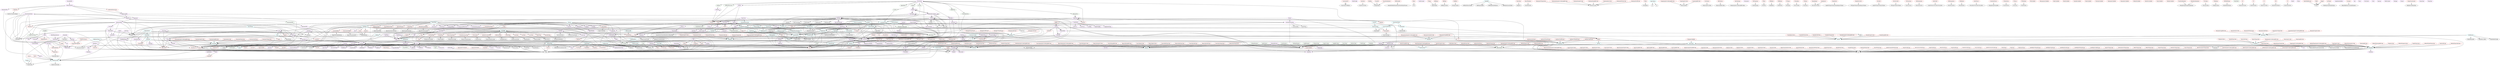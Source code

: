digraph alltypes {
	subgraph ast {
		subgraph rule{
		Rule -> Target;
		Rule -> Dependencies;
		Rule -> Type;
		Rule -> Command;
		Rule	[shape=oval, color=darkviolet, label=Rule];
		}
		subgraph command{
		Command -> MakeString;
		Command -> CommandOpts;
		Command	[shape=oval, color=darkviolet, label=Command];
		}
		subgraph commandopts{
		CommandOpts	[shape=oval, color=darkviolet, label=CommandOpts];
		}
		subgraph type{
		Type	[shape=oval, color=darkviolet, label=Type];
		}
		subgraph makefile{
		Makefile -> Rule;
		Makefile	[shape=oval, color=darkgreen, label=Makefile];
		}
		subgraph target{
		Target -> MakeString;
		Target	[shape=oval, color=red2, label=Target];
		}
		subgraph dependencies{
		Dependencies -> Target;
		Dependencies	[shape=oval, color=red2, label=Dependencies];
		}
	}
	subgraph helpers {
	}
	subgraph import {
	}
	subgraph makestring {
		subgraph makestring{
		MakeString -> String;
		MakeString	[shape=oval, color=darkviolet, label=MakeString];
		}
		subgraph mvar{
		MVar -> VarName;
		MVar -> VarVal;
		MVar	[shape=oval, color=darkviolet, label=MVar];
		}
		subgraph varname{
		VarName -> String;
		VarName	[shape=oval, color=red2, label=VarName];
		}
		subgraph varval{
		VarVal -> String;
		VarVal	[shape=oval, color=red2, label=VarVal];
		}
	}
	subgraph print {
	}
	subgraph drails {
	}
	subgraph odelibraries {
	}
	subgraph code {
	}
	subgraph codedefinition {
		subgraph definitiontype{
		DefinitionType -> CodeChunk;
		DefinitionType -> CodeExpr;
		DefinitionType -> DefinitionType;
		DefinitionType	[shape=oval, color=cyan3, label=DefinitionType];
		}
	}
	subgraph contraintmaps {
		subgraph constraintce{
		ConstraintCE -> ConstraintCodeExpr;
		ConstraintCE	[shape=oval, color=red2, label=ConstraintCE];
		}
		subgraph constraintcemap{
		ConstraintCEMap -> MapUIDConstraintCE;
		ConstraintCEMap	[shape=oval, color=red2, label=ConstraintCEMap];
		}
	}
	subgraph parameter {
		subgraph passby{
		PassBy -> CodeChunk;
		PassBy -> PassBy;
		PassBy	[shape=oval, color=cyan3, label=PassBy];
		}
	}
	subgraph ast {
		subgraph docconfig{
		DocConfig -> String;
		DocConfig -> Bool;
		DocConfig	[shape=oval, color=cyan3, label=DocConfig];
		}
		subgraph buildname{
		BuildName -> BuildName;
		BuildName -> Ext;
		BuildName	[shape=oval, color=darkviolet, label=BuildName];
		}
		subgraph ext{
		Ext -> MakeString;
		Ext	[shape=oval, color=darkviolet, label=Ext];
		}
		subgraph builddependencies{
		BuildDependencies -> BuildName;
		BuildDependencies	[shape=oval, color=darkviolet, label=BuildDependencies];
		}
		subgraph buildconfig{
		BuildConfig	[shape=oval, color=darkviolet, label=BuildConfig];
		}
		subgraph runtype{
		RunType -> CommandFragment;
		RunType	[shape=oval, color=darkviolet, label=RunType];
		}
		subgraph runnable{
		Runnable -> BuildName;
		Runnable -> NameOpts;
		Runnable -> RunType;
		Runnable	[shape=oval, color=darkviolet, label=Runnable];
		}
		subgraph commandfragment{
		CommandFragment -> MakeString;
		CommandFragment	[shape=oval, color=red2, label=CommandFragment];
		}
		subgraph buildcommand{
		BuildCommand -> CommandFragment;
		BuildCommand	[shape=oval, color=red2, label=BuildCommand];
		}
		subgraph interpretercommand{
		InterpreterCommand -> String;
		InterpreterCommand	[shape=oval, color=red2, label=InterpreterCommand];
		}
		subgraph interpreteroption{
		InterpreterOption -> String;
		InterpreterOption	[shape=oval, color=red2, label=InterpreterOption];
		}
	}
	subgraph import {
		subgraph codeharness{
		CodeHarness -> MaybeBuildConfig;
		CodeHarness -> MaybeRunnable;
		CodeHarness -> GOOLState;
		CodeHarness -> ProgData;
		CodeHarness -> MaybeDocConfig;
		CodeHarness	[shape=oval, color=cyan3, label=CodeHarness];
		}
	}
	subgraph import {
		subgraph optimizechoice{
		OptimizeChoice -> Doc;
		OptimizeChoice	[shape=oval, color=red2, label=OptimizeChoice];
		}
		subgraph projname{
		ProjName -> String;
		ProjName	[shape=oval, color=red2, label=ProjName];
		}
	}
	subgraph csarprendererh {
		subgraph csharpprojecta{
		CSharpProjecta -> a;
		CSharpProjecta	[shape=oval, color=darkgreen, label=CSharpProjecta];
		}
		subgraph packagecsharpproject{
		PackageCSharpProject -> PackData;
		PackageCSharpProject	[shape=oval, color=red2, label=PackageCSharpProject];
		}
		subgraph auxiliarycsharpproject{
		AuxiliaryCSharpProject -> AuxData;
		AuxiliaryCSharpProject	[shape=oval, color=red2, label=AuxiliaryCSharpProject];
		}
		subgraph auxhelpercsharpproject{
		AuxHelperCSharpProject -> Doc;
		AuxHelperCSharpProject	[shape=oval, color=red2, label=AuxHelperCSharpProject];
		}
	}
	subgraph cpprenderer {
		subgraph cppprojecta{
		CppProjecta -> a;
		CppProjecta	[shape=oval, color=darkgreen, label=CppProjecta];
		}
		subgraph packagecppproject{
		PackageCppProject -> PackData;
		PackageCppProject	[shape=oval, color=red2, label=PackageCppProject];
		}
		subgraph auxiliarycppproject{
		AuxiliaryCppProject -> AuxData;
		AuxiliaryCppProject	[shape=oval, color=red2, label=AuxiliaryCppProject];
		}
		subgraph auxhelpercppproject{
		AuxHelperCppProject -> Doc;
		AuxHelperCppProject	[shape=oval, color=red2, label=AuxHelperCppProject];
		}
	}
	subgraph javarenderer {
		subgraph javaprojecta{
		JavaProjecta -> a;
		JavaProjecta	[shape=oval, color=darkgreen, label=JavaProjecta];
		}
		subgraph packagejavaproject{
		PackageJavaProject -> PackData;
		PackageJavaProject	[shape=oval, color=red2, label=PackageJavaProject];
		}
		subgraph auxiliaryjavaproject{
		AuxiliaryJavaProject -> AuxData;
		AuxiliaryJavaProject	[shape=oval, color=red2, label=AuxiliaryJavaProject];
		}
		subgraph auxhelperjavaproject{
		AuxHelperJavaProject -> Doc;
		AuxHelperJavaProject	[shape=oval, color=red2, label=AuxHelperJavaProject];
		}
	}
	subgraph languagepolymorpich {
	}
	subgraph pytonrendererh {
		subgraph pythonprojecta{
		PythonProjecta -> a;
		PythonProjecta	[shape=oval, color=darkgreen, label=PythonProjecta];
		}
		subgraph packagepythonproject{
		PackagePythonProject -> PackData;
		PackagePythonProject	[shape=oval, color=red2, label=PackagePythonProject];
		}
		subgraph auxiliarypythonproject{
		AuxiliaryPythonProject -> AuxData;
		AuxiliaryPythonProject	[shape=oval, color=red2, label=AuxiliaryPythonProject];
		}
		subgraph auxhelperpythonproject{
		AuxHelperPythonProject -> Doc;
		AuxHelperPythonProject	[shape=oval, color=red2, label=AuxHelperPythonProject];
		}
	}
	subgraph swiftrenderer {
		subgraph swiftprojecta{
		SwiftProjecta -> a;
		SwiftProjecta	[shape=oval, color=darkgreen, label=SwiftProjecta];
		}
		subgraph packageswiftproject{
		PackageSwiftProject -> PackData;
		PackageSwiftProject	[shape=oval, color=red2, label=PackageSwiftProject];
		}
		subgraph auxiliaryswiftproject{
		AuxiliarySwiftProject -> AuxData;
		AuxiliarySwiftProject	[shape=oval, color=red2, label=AuxiliarySwiftProject];
		}
		subgraph auxhelperswiftproject{
		AuxHelperSwiftProject -> Doc;
		AuxHelperSwiftProject	[shape=oval, color=red2, label=AuxHelperSwiftProject];
		}
	}
	subgraph clasinterfaces {
		subgraph readmeinfo{
		ReadMeInfo -> LangAbbrev;
		ReadMeInfo -> LangVers;
		ReadMeInfo -> MaybeString;
		ReadMeInfo -> ImplementationType;
		ReadMeInfo -> Name;
		ReadMeInfo -> FilePath;
		ReadMeInfo -> Contributor;
		ReadMeInfo -> CaseName;
		ReadMeInfo	[shape=oval, color=cyan3, label=ReadMeInfo];
		}
		subgraph langabbrev{
		LangAbbrev -> String;
		LangAbbrev	[shape=oval, color=red2, label=LangAbbrev];
		}
		subgraph langvers{
		LangVers -> String;
		LangVers	[shape=oval, color=red2, label=LangVers];
		}
		subgraph casename{
		CaseName -> String;
		CaseName	[shape=oval, color=red2, label=CaseName];
		}
		subgraph contributor{
		Contributor -> String;
		Contributor	[shape=oval, color=red2, label=Contributor];
		}
	}
	subgraph data {
		subgraph auxdata{
		AuxData -> FilePath;
		AuxData -> Doc;
		AuxData	[shape=oval, color=cyan3, label=AuxData];
		}
		subgraph packdata{
		PackData -> ProgData;
		PackData -> AuxData;
		PackData	[shape=oval, color=cyan3, label=PackData];
		}
	}
	subgraph languagerenderer {
	}
	subgraph configparers {
		subgraph configuration{
		Configuration -> String;
		Configuration -> MaybeString;
		Configuration -> Options;
		Configuration	[shape=oval, color=cyan3, label=Configuration];
		}
	}
	subgraph comments {
	}
	subgraph conceptmatch {
	}
	subgraph decriptionss {
	}
	subgraph drailstates {
		subgraph drasilstate{
		DrasilState -> CodeSpec;
		DrasilState -> Modularity;
		DrasilState -> ImplementationType;
		DrasilState -> Structure;
		DrasilState -> ConstantStructure;
		DrasilState -> ConstantRepr;
		DrasilState -> MatchedConceptMap;
		DrasilState -> MatchedSpaces;
		DrasilState -> ConstraintBehaviour;
		DrasilState -> Comments;
		DrasilState -> Verbosity;
		DrasilState -> String;
		DrasilState -> Logging;
		DrasilState -> AuxFile;
		DrasilState -> Expr;
		DrasilState -> Mod;
		DrasilState -> Name;
		DrasilState -> ExtLibMap;
		DrasilState -> FilePath;
		DrasilState -> ModExportMap;
		DrasilState -> ClassDefinitionMap;
		DrasilState -> Doc;
		DrasilState -> Space;
		DrasilState	[shape=oval, color=cyan3, label=DrasilState];
		}
		subgraph matchedspaces{
		MatchedSpaces -> SpaceGenStateCodeType;
		MatchedSpaces	[shape=oval, color=red2, label=MatchedSpaces];
		}
		subgraph extlibmap{
		ExtLibMap -> MapStringExtLibState;
		ExtLibMap	[shape=oval, color=red2, label=ExtLibMap];
		}
		subgraph modexportmap{
		ModExportMap -> MapStringString;
		ModExportMap	[shape=oval, color=red2, label=ModExportMap];
		}
		subgraph classdefinitionmap{
		ClassDefinitionMap -> MapStringString;
		ClassDefinitionMap	[shape=oval, color=red2, label=ClassDefinitionMap];
		}
		subgraph genstate{
		GenState -> StateDrasilState;
		GenState	[shape=oval, color=red2, label=GenState];
		}
		subgraph modexp{
		ModExp -> StringString;
		ModExp	[shape=oval, color=red2, label=ModExp];
		}
		subgraph classdef{
		ClassDef -> StringString;
		ClassDef	[shape=oval, color=red2, label=ClassDef];
		}
	}
	subgraph functioncalls {
	}
	subgraph genode {
		subgraph odegeninfo{
		ODEGenInfo -> MaybeFilePathNameExtLibStateNameVersion;
		ODEGenInfo	[shape=oval, color=red2, label=ODEGenInfo];
		}
	}
	subgraph generategool {
		subgraph classtype{
		ClassType -> OOProg;
		ClassType -> r;
		ClassType -> ClassType;
		ClassType -> Name;
		ClassType -> Maybe;
		ClassType -> Description;
		ClassType	[shape=oval, color=darkviolet, label=ClassType];
		}
	}
	subgraph generator {
	}
	subgraph helpers {
	}
	subgraph import {
	}
	subgraph logging {
	}
	subgraph modules {
		subgraph calctype{
		CalcType -> OOProg;
		CalcType -> r;
		CalcType -> CalcType;
		CalcType -> CodeDefinition;
		CalcType -> CodeExpr;
		CalcType	[shape=oval, color=darkviolet, label=CalcType];
		}
		subgraph constraintce{
		ConstraintCE -> ConstraintCodeExpr;
		ConstraintCE	[shape=oval, color=red2, label=ConstraintCE];
		}
	}
	subgraph parameters {
		subgraph paramtype{
		ParamType -> ParamType;
		ParamType -> Bool;
		ParamType	[shape=oval, color=darkviolet, label=ParamType];
		}
	}
	subgraph readinput {
	}
	subgraph spacematch {
	}
	subgraph writeinput {
	}
	subgraph writereadme {
	}
	subgraph code {
		subgraph code{
		Code -> FilePath;
		Code	[shape=oval, color=darkgreen, label=Code];
		}
	}
	subgraph codegeneration {
	}
	subgraph codequantitydicts {
	}
	subgraph datadecs {
		subgraph datadesc_{
		DataDesc_ -> Data_;
		DataDesc_ -> Delimiter;
		DataDesc_ -> DataDesc_;
		DataDesc_	[shape=oval, color=darkviolet, label=DataDesc_];
		}
		subgraph data_{
		Data_ -> DataItem_;
		Data_	[shape=oval, color=darkviolet, label=Data_];
		}
		subgraph dataitem_{
		DataItem_	[shape=oval, color=darkviolet, label=DataItem_];
		}
		subgraph data{
		Data -> DataItem;
		Data	[shape=oval, color=darkviolet, label=Data];
		}
		subgraph linepattern{
		LinePattern -> DataItem;
		LinePattern	[shape=oval, color=darkviolet, label=LinePattern];
		}
		subgraph dataitem{
		DataItem -> CodeVarChunk;
		DataItem	[shape=oval, color=red2, label=DataItem];
		}
		subgraph delimiter{
		Delimiter -> String;
		Delimiter	[shape=oval, color=red2, label=Delimiter];
		}
		subgraph datadesc{
		DataDesc -> Data;
		DataDesc	[shape=oval, color=red2, label=DataDesc];
		}
		subgraph delim{
		Delim -> Char;
		Delim	[shape=oval, color=red2, label=Delim];
		}
	}
	subgraph extlibimport {
		subgraph extlibstate{
		ExtLibState -> Mod;
		ExtLibState -> FuncStmt;
		ExtLibState -> Name;
		ExtLibState -> String;
		ExtLibState	[shape=oval, color=cyan3, label=ExtLibState];
		}
	}
	subgraph externallibrary {
		subgraph step{
		Step -> FunctionInterface;
		Step -> NonEmpty;
		Step -> CodeExpr;
		Step -> Condition;
		Step -> Step;
		Step -> CodeVarChunk;
		Step -> FuncStmt;
		Step	[shape=oval, color=darkviolet, label=Step];
		}
		subgraph functioninterface{
		FunctionInterface -> NonEmpty;
		FunctionInterface -> Requires;
		FunctionInterface -> FuncType;
		FunctionInterface -> CodeFuncChunk;
		FunctionInterface -> Argument;
		FunctionInterface -> Maybe;
		FunctionInterface -> Result;
		FunctionInterface	[shape=oval, color=darkviolet, label=FunctionInterface];
		}
		subgraph result{
		Result -> CodeVarChunk;
		Result	[shape=oval, color=darkviolet, label=Result];
		}
		subgraph argument{
		Argument -> Maybe;
		Argument -> NamedArgument;
		Argument -> ArgumentInfo;
		Argument	[shape=oval, color=darkviolet, label=Argument];
		}
		subgraph argumentinfo{
		ArgumentInfo -> CodeExpr;
		ArgumentInfo -> Space;
		ArgumentInfo -> Maybe;
		ArgumentInfo -> CodeVarChunk;
		ArgumentInfo -> CodeFuncChunk;
		ArgumentInfo -> Parameter;
		ArgumentInfo -> Step;
		ArgumentInfo -> Requires;
		ArgumentInfo -> Description;
		ArgumentInfo -> ClassInfo;
		ArgumentInfo -> NonEmpty;
		ArgumentInfo	[shape=oval, color=darkviolet, label=ArgumentInfo];
		}
		subgraph parameter{
		Parameter -> ParameterChunk;
		Parameter -> Space;
		Parameter	[shape=oval, color=darkviolet, label=Parameter];
		}
		subgraph classinfo{
		ClassInfo -> MethodInfo;
		ClassInfo -> String;
		ClassInfo	[shape=oval, color=darkviolet, label=ClassInfo];
		}
		subgraph methodinfo{
		MethodInfo -> Description;
		MethodInfo -> Parameter;
		MethodInfo -> Step;
		MethodInfo -> CodeFuncChunk;
		MethodInfo -> Maybe;
		MethodInfo -> NonEmpty;
		MethodInfo	[shape=oval, color=darkviolet, label=MethodInfo];
		}
		subgraph functype{
		FuncType -> CodeVarChunk;
		FuncType -> StepGroup;
		FuncType -> ExternalLibrary;
		FuncType	[shape=oval, color=darkviolet, label=FuncType];
		}
		subgraph condition{
		Condition -> CodeExpr;
		Condition	[shape=oval, color=red2, label=Condition];
		}
		subgraph requires{
		Requires -> String;
		Requires	[shape=oval, color=red2, label=Requires];
		}
		subgraph externallibrary{
		ExternalLibrary -> StepGroup;
		ExternalLibrary	[shape=oval, color=red2, label=ExternalLibrary];
		}
		subgraph stepgroup{
		StepGroup -> NonEmptyStep;
		StepGroup	[shape=oval, color=red2, label=StepGroup];
		}
	}
	subgraph externallibrarycall {
		subgraph stepgroupfill{
		StepGroupFill -> Int;
		StepGroupFill -> StepFill;
		StepGroupFill	[shape=oval, color=darkviolet, label=StepGroupFill];
		}
		subgraph stepfill{
		StepFill -> FunctionIntFill;
		StepFill -> NonEmpty;
		StepFill -> CodeExpr;
		StepFill -> StepFill;
		StepFill -> CodeVarChunk;
		StepFill	[shape=oval, color=darkviolet, label=StepFill];
		}
		subgraph argumentfill{
		ArgumentFill -> Maybe;
		ArgumentFill -> NamedArgument;
		ArgumentFill -> CodeExpr;
		ArgumentFill	[shape=oval, color=darkviolet, label=ArgumentFill];
		}
		subgraph parameterfill{
		ParameterFill -> ParameterChunk;
		ParameterFill	[shape=oval, color=darkviolet, label=ParameterFill];
		}
		subgraph classinfofill{
		ClassInfoFill -> MethodInfoFill;
		ClassInfoFill	[shape=oval, color=darkviolet, label=ClassInfoFill];
		}
		subgraph methodinfofill{
		MethodInfoFill -> ParameterFill;
		MethodInfoFill -> Initializer;
		MethodInfoFill -> StepFill;
		MethodInfoFill -> NonEmpty;
		MethodInfoFill -> StepGroupFill;
		MethodInfoFill -> ExternalLibraryCall;
		MethodInfoFill	[shape=oval, color=darkviolet, label=MethodInfoFill];
		}
		subgraph functionintfill{
		FunctionIntFill -> ArgumentFill;
		FunctionIntFill	[shape=oval, color=darkgreen, label=FunctionIntFill];
		}
		subgraph externallibrarycall{
		ExternalLibraryCall -> StepGroupFill;
		ExternalLibraryCall	[shape=oval, color=red2, label=ExternalLibraryCall];
		}
	}
	subgraph lang {
		subgraph lang{
		Lang	[shape=oval, color=darkviolet, label=Lang];
		}
	}
	subgraph odeinfo {
		subgraph odeinfo{
		ODEInfo -> CodeVarChunk;
		ODEInfo -> CodeExpr;
		ODEInfo -> ODEOptions;
		ODEInfo	[shape=oval, color=cyan3, label=ODEInfo];
		}
		subgraph odeoptions{
		ODEOptions -> ODEMethod;
		ODEOptions -> CodeExpr;
		ODEOptions	[shape=oval, color=cyan3, label=ODEOptions];
		}
		subgraph odemethod{
		ODEMethod	[shape=oval, color=darkviolet, label=ODEMethod];
		}
	}
	subgraph odelibpckg {
		subgraph odelibpckg{
		ODELibPckg -> Name;
		ODELibPckg -> Version;
		ODELibPckg -> ExternalLibrary;
		ODELibPckg -> ODEInfoExternalLibraryCall;
		ODELibPckg -> MaybeFilePath;
		ODELibPckg -> Lang;
		ODELibPckg	[shape=oval, color=cyan3, label=ODELibPckg];
		}
	}
	subgraph coicehs {
		subgraph choices{
		Choices -> Lang;
		Choices -> Modularity;
		Choices -> Structure;
		Choices -> ConstantStructure;
		Choices -> ConstantRepr;
		Choices -> ConceptMatchMap;
		Choices -> SpaceMatch;
		Choices -> ImplementationType;
		Choices -> ODELibPckg;
		Choices -> ODEInfo;
		Choices -> ConstraintBehaviour;
		Choices -> Comments;
		Choices -> Verbosity;
		Choices -> Visibility;
		Choices -> Logging;
		Choices -> FilePath;
		Choices -> AuxFile;
		Choices	[shape=oval, color=cyan3, label=Choices];
		}
		subgraph modularity{
		Modularity -> InputModule;
		Modularity	[shape=oval, color=darkviolet, label=Modularity];
		}
		subgraph inputmodule{
		InputModule	[shape=oval, color=darkviolet, label=InputModule];
		}
		subgraph structure{
		Structure	[shape=oval, color=darkviolet, label=Structure];
		}
		subgraph constantstructure{
		ConstantStructure	[shape=oval, color=darkviolet, label=ConstantStructure];
		}
		subgraph constantrepr{
		ConstantRepr	[shape=oval, color=darkviolet, label=ConstantRepr];
		}
		subgraph codeconcept{
		CodeConcept	[shape=oval, color=darkviolet, label=CodeConcept];
		}
		subgraph implementationtype{
		ImplementationType	[shape=oval, color=darkviolet, label=ImplementationType];
		}
		subgraph constraintbehaviour{
		ConstraintBehaviour	[shape=oval, color=darkviolet, label=ConstraintBehaviour];
		}
		subgraph comments{
		Comments	[shape=oval, color=darkviolet, label=Comments];
		}
		subgraph verbosity{
		Verbosity	[shape=oval, color=darkviolet, label=Verbosity];
		}
		subgraph visibility{
		Visibility	[shape=oval, color=darkviolet, label=Visibility];
		}
		subgraph logging{
		Logging	[shape=oval, color=darkviolet, label=Logging];
		}
		subgraph auxfile{
		AuxFile -> FilePath;
		AuxFile	[shape=oval, color=darkviolet, label=AuxFile];
		}
		subgraph conceptmatchmap{
		ConceptMatchMap -> MapUIDCodeConcept;
		ConceptMatchMap	[shape=oval, color=red2, label=ConceptMatchMap];
		}
		subgraph matchedconceptmap{
		MatchedConceptMap -> MapUIDCodeConcept;
		MatchedConceptMap	[shape=oval, color=red2, label=MatchedConceptMap];
		}
		subgraph spacematch{
		SpaceMatch -> SpaceCodeType;
		SpaceMatch	[shape=oval, color=red2, label=SpaceMatch];
		}
	}
	subgraph code {
	}
	subgraph codespec {
		subgraph codespec{
		CodeSpec -> Name;
		CodeSpec -> a;
		CodeSpec -> Input;
		CodeSpec -> Derived;
		CodeSpec -> Output;
		CodeSpec -> FilePath;
		CodeSpec -> Def;
		CodeSpec -> ConstraintCEMap;
		CodeSpec -> Const;
		CodeSpec -> ConstantMap;
		CodeSpec -> Mod;
		CodeSpec -> ChunkDB;
		CodeSpec	[shape=oval, color=cyan3, label=CodeSpec];
		}
		subgraph input{
		Input -> CodeVarChunk;
		Input	[shape=oval, color=red2, label=Input];
		}
		subgraph output{
		Output -> CodeVarChunk;
		Output	[shape=oval, color=red2, label=Output];
		}
		subgraph const{
		Const -> CodeDefinition;
		Const	[shape=oval, color=red2, label=Const];
		}
		subgraph derived{
		Derived -> CodeDefinition;
		Derived	[shape=oval, color=red2, label=Derived];
		}
		subgraph def{
		Def -> CodeDefinition;
		Def	[shape=oval, color=red2, label=Def];
		}
		subgraph constantmap{
		ConstantMap -> MapUIDCodeDefinition;
		ConstantMap	[shape=oval, color=red2, label=ConstantMap];
		}
		subgraph known{
		Known -> CodeVarChunk;
		Known	[shape=oval, color=red2, label=Known];
		}
		subgraph need{
		Need -> CodeVarChunk;
		Need	[shape=oval, color=red2, label=Need];
		}
	}
	subgraph mod {
		subgraph class{
		Class -> Name;
		Class -> MaybeName;
		Class -> Description;
		Class -> StateVariable;
		Class -> Func;
		Class	[shape=oval, color=cyan3, label=Class];
		}
		subgraph statevariable{
		StateVariable -> ScopeTag;
		StateVariable -> CodeVarChunk;
		StateVariable	[shape=oval, color=cyan3, label=StateVariable];
		}
		subgraph mod{
		Mod -> Name;
		Mod -> Description;
		Mod -> Import;
		Mod -> Class;
		Mod -> Func;
		Mod -> Mod;
		Mod	[shape=oval, color=darkviolet, label=Mod];
		}
		subgraph func{
		Func -> FuncDef;
		Func -> FuncData;
		Func -> Name;
		Func -> Description;
		Func -> DataDesc;
		Func -> Func;
		Func	[shape=oval, color=darkviolet, label=Func];
		}
		subgraph funcdata{
		FuncData -> Name;
		FuncData -> Description;
		FuncData -> DataDesc;
		FuncData -> FuncData;
		FuncData	[shape=oval, color=darkviolet, label=FuncData];
		}
		subgraph funcdef{
		FuncDef -> Name;
		FuncDef -> Description;
		FuncDef -> ParameterChunk;
		FuncDef -> Space;
		FuncDef	[shape=oval, color=darkviolet, label=FuncDef];
		}
		subgraph funcstmt{
		FuncStmt -> CodeVarChunk;
		FuncStmt -> CodeExpr;
		FuncStmt -> FuncStmt;
		FuncStmt -> Integer;
		FuncStmt	[shape=oval, color=darkviolet, label=FuncStmt];
		}
		subgraph name{
		Name -> String;
		Name	[shape=oval, color=red2, label=Name];
		}
		subgraph description{
		Description -> String;
		Description	[shape=oval, color=red2, label=Description];
		}
		subgraph import{
		Import -> String;
		Import	[shape=oval, color=red2, label=Import];
		}
		subgraph version{
		Version -> String;
		Version	[shape=oval, color=red2, label=Version];
		}
		subgraph initializer{
		Initializer -> CodeVarChunkCodeExpr;
		Initializer	[shape=oval, color=red2, label=Initializer];
		}
	}
	subgraph filetetss {
	}
	subgraph helloworld {
	}
	subgraph helper {
	}
	subgraph main {
	}
	subgraph obervers {
	}
	subgraph patterntets {
	}
	subgraph codebaes {
		subgraph varorfunc{
		VarOrFunc -> QuantityDict;
		VarOrFunc -> VarOrFunc;
		VarOrFunc	[shape=oval, color=cyan3, label=VarOrFunc];
		}
		subgraph codevarchunk{
		CodeVarChunk -> CodeChunk;
		CodeVarChunk -> MaybeCodeChunk;
		CodeVarChunk	[shape=oval, color=cyan3, label=CodeVarChunk];
		}
		subgraph codefuncchunk{
		CodeFuncChunk -> CodeChunk;
		CodeFuncChunk	[shape=oval, color=darkgreen, label=CodeFuncChunk];
		}
	}
	subgraph convert {
	}
	subgraph development {
	}
	subgraph extract {
	}
	subgraph precedence {
	}
	subgraph expr {
		subgraph arithbinop{
		ArithBinOp	[shape=oval, color=darkviolet, label=ArithBinOp];
		}
		subgraph eqbinop{
		EqBinOp	[shape=oval, color=darkviolet, label=EqBinOp];
		}
		subgraph boolbinop{
		BoolBinOp	[shape=oval, color=darkviolet, label=BoolBinOp];
		}
		subgraph labinop{
		LABinOp	[shape=oval, color=darkviolet, label=LABinOp];
		}
		subgraph ordbinop{
		OrdBinOp	[shape=oval, color=darkviolet, label=OrdBinOp];
		}
		subgraph vvvbinop{
		VVVBinOp	[shape=oval, color=darkviolet, label=VVVBinOp];
		}
		subgraph vvnbinop{
		VVNBinOp	[shape=oval, color=darkviolet, label=VVNBinOp];
		}
		subgraph assocarithoper{
		AssocArithOper	[shape=oval, color=darkviolet, label=AssocArithOper];
		}
		subgraph assocbooloper{
		AssocBoolOper	[shape=oval, color=darkviolet, label=AssocBoolOper];
		}
		subgraph ufunc{
		UFunc	[shape=oval, color=darkviolet, label=UFunc];
		}
		subgraph ufuncb{
		UFuncB	[shape=oval, color=darkviolet, label=UFuncB];
		}
		subgraph ufuncvec{
		UFuncVec	[shape=oval, color=darkviolet, label=UFuncVec];
		}
		subgraph codeexpr{
		CodeExpr -> Double;
		CodeExpr -> CodeExpr;
		CodeExpr -> Integer;
		CodeExpr -> String;
		CodeExpr -> AssocArithOper;
		CodeExpr -> AssocBoolOper;
		CodeExpr -> DerivType;
		CodeExpr -> UID;
		CodeExpr -> Completeness;
		CodeExpr -> UFunc;
		CodeExpr -> UFuncB;
		CodeExpr -> UFuncVec;
		CodeExpr -> ArithBinOp;
		CodeExpr -> BoolBinOp;
		CodeExpr -> EqBinOp;
		CodeExpr -> LABinOp;
		CodeExpr -> OrdBinOp;
		CodeExpr -> VVVBinOp;
		CodeExpr -> VVNBinOp;
		CodeExpr -> DomainDesc;
		CodeExpr -> RealInterval;
		CodeExpr	[shape=oval, color=darkviolet, label=CodeExpr];
		}
	}
	subgraph codeexpr {
	}
	subgraph computation {
	}
	subgraph documentation {
	}
	subgraph education {
	}
	subgraph math {
	}
	subgraph pyicalpropertieshs {
	}
	subgraph pyicshs {
	}
	subgraph software {
	}
	subgraph solidmecanichs {
	}
	subgraph termodynamichs {
	}
	subgraph pyicshs {
	}
	subgraph math {
	}
	subgraph pyicalpropertieshs {
	}
	subgraph pyicshs {
	}
	subgraph solidmecanichs {
	}
	subgraph termodynamichs {
	}
	subgraph products {
	}
	subgraph pyicshs {
	}
	subgraph pyicalpropertieshs {
	}
	subgraph pyicshs {
	}
	subgraph solidmecanichs {
	}
	subgraph termodynamichs {
	}
	subgraph citations {
	}
	subgraph contraintss {
	}
	subgraph people {
	}
	subgraph si_units {
	}
	subgraph getcunkh {
	}
	subgraph cunkdbh {
		subgraph chunkdb{
		ChunkDB -> SymbolMap;
		ChunkDB -> TermMap;
		ChunkDB -> ConceptMap;
		ChunkDB -> UnitMap;
		ChunkDB -> TraceMap;
		ChunkDB -> RefbyMap;
		ChunkDB -> DatadefnMap;
		ChunkDB -> InsModelMap;
		ChunkDB -> GendefMap;
		ChunkDB -> TheoryModelMap;
		ChunkDB -> ConceptInstanceMap;
		ChunkDB -> SectionMap;
		ChunkDB -> LabelledContentMap;
		ChunkDB -> ReferenceMap;
		ChunkDB	[shape=oval, color=cyan3, label=ChunkDB];
		}
		subgraph umapa{
		UMapa -> MapUIDaInt;
		UMapa	[shape=oval, color=red2, label=UMapa];
		}
		subgraph symbolmap{
		SymbolMap -> UMapQuantityDict;
		SymbolMap	[shape=oval, color=red2, label=SymbolMap];
		}
		subgraph conceptmap{
		ConceptMap -> UMapConceptChunk;
		ConceptMap	[shape=oval, color=red2, label=ConceptMap];
		}
		subgraph unitmap{
		UnitMap -> UMapUnitDefn;
		UnitMap	[shape=oval, color=red2, label=UnitMap];
		}
		subgraph termmap{
		TermMap -> UMapIdeaDict;
		TermMap	[shape=oval, color=red2, label=TermMap];
		}
		subgraph tracemap{
		TraceMap -> MapUIDUID;
		TraceMap	[shape=oval, color=red2, label=TraceMap];
		}
		subgraph refbymap{
		RefbyMap -> MapUIDUID;
		RefbyMap	[shape=oval, color=red2, label=RefbyMap];
		}
		subgraph datadefnmap{
		DatadefnMap -> UMapDataDefinition;
		DatadefnMap	[shape=oval, color=red2, label=DatadefnMap];
		}
		subgraph insmodelmap{
		InsModelMap -> UMapInstanceModel;
		InsModelMap	[shape=oval, color=red2, label=InsModelMap];
		}
		subgraph gendefmap{
		GendefMap -> UMapGenDefn;
		GendefMap	[shape=oval, color=red2, label=GendefMap];
		}
		subgraph theorymodelmap{
		TheoryModelMap -> UMapTheoryModel;
		TheoryModelMap	[shape=oval, color=red2, label=TheoryModelMap];
		}
		subgraph conceptinstancemap{
		ConceptInstanceMap -> UMapConceptInstance;
		ConceptInstanceMap	[shape=oval, color=red2, label=ConceptInstanceMap];
		}
		subgraph sectionmap{
		SectionMap -> UMapSection;
		SectionMap	[shape=oval, color=red2, label=SectionMap];
		}
		subgraph labelledcontentmap{
		LabelledContentMap -> UMapLabelledContent;
		LabelledContentMap	[shape=oval, color=red2, label=LabelledContentMap];
		}
		subgraph referencemap{
		ReferenceMap -> UMapReference;
		ReferenceMap	[shape=oval, color=red2, label=ReferenceMap];
		}
	}
	subgraph syteminformations {
		subgraph referencedb{
		ReferenceDB -> ConceptMap;
		ReferenceDB	[shape=oval, color=cyan3, label=ReferenceDB];
		}
		subgraph systeminformation{
		SystemInformation -> CommonIdea;
		SystemInformation -> a;
		SystemInformation -> Idea;
		SystemInformation -> b;
		SystemInformation -> HasName;
		SystemInformation -> c;
		SystemInformation	[shape=oval, color=darkviolet, label=SystemInformation];
		}
		subgraph blocka{
		Blocka -> a;
		Blocka -> SystemInformation;
		Blocka -> BibRef;
		Blocka	[shape=oval, color=darkviolet, label=Blocka];
		}
		subgraph refmapa{
		RefMapa -> MapUIDaInt;
		RefMapa	[shape=oval, color=red2, label=RefMapa];
		}
		subgraph bibmap{
		BibMap -> RefMapCitation;
		BibMap	[shape=oval, color=red2, label=BibMap];
		}
		subgraph conceptmap{
		ConceptMap -> RefMapConceptInstance;
		ConceptMap	[shape=oval, color=red2, label=ConceptMap];
		}
	}
	subgraph drails {
	}
	subgraph references {
	}
	subgraph srs {
	}
	subgraph core {
		subgraph docsection{
		DocSection -> RefSec;
		DocSection -> IntroSec;
		DocSection -> StkhldrSec;
		DocSection -> GSDSec;
		DocSection -> SSDSec;
		DocSection -> ReqrmntSec;
		DocSection -> LCsSec;
		DocSection -> UCsSec;
		DocSection -> TraceabilitySec;
		DocSection -> AuxConstntSec;
		DocSection -> AppndxSec;
		DocSection -> OffShelfSolnsSec;
		DocSection	[shape=oval, color=darkviolet, label=DocSection];
		}
		subgraph refsec{
		RefSec -> Contents;
		RefSec -> RefTab;
		RefSec	[shape=oval, color=darkviolet, label=RefSec];
		}
		subgraph reftab{
		RefTab -> RefTab;
		RefTab -> TUIntro;
		RefTab -> UnitDefn;
		RefTab -> LabelledContent;
		RefTab -> TSIntro;
		RefTab -> LFunc;
		RefTab	[shape=oval, color=darkviolet, label=RefTab];
		}
		subgraph tsintro{
		TSIntro -> TConvention;
		TSIntro	[shape=oval, color=darkviolet, label=TSIntro];
		}
		subgraph tconvention{
		TConvention -> Emphasis;
		TConvention	[shape=oval, color=darkviolet, label=TConvention];
		}
		subgraph emphasis{
		Emphasis	[shape=oval, color=darkviolet, label=Emphasis];
		}
		subgraph literature{
		Literature -> Topic;
		Literature	[shape=oval, color=darkviolet, label=Literature];
		}
		subgraph tuintro{
		TUIntro	[shape=oval, color=darkviolet, label=TUIntro];
		}
		subgraph lfunc{
		LFunc -> LFunc;
		LFunc -> DefinedQuantityDict;
		LFunc	[shape=oval, color=darkviolet, label=LFunc];
		}
		subgraph introsec{
		IntroSec -> Sentence;
		IntroSec -> IntroSub;
		IntroSec	[shape=oval, color=darkviolet, label=IntroSec];
		}
		subgraph introsub{
		IntroSub -> Sentence;
		IntroSub -> IntroSub;
		IntroSub -> CI;
		IntroSub -> Section;
		IntroSub	[shape=oval, color=darkviolet, label=IntroSub];
		}
		subgraph stkhldrsub{
		StkhldrSub -> CI;
		StkhldrSub -> Sentence;
		StkhldrSub -> StkhldrSub;
		StkhldrSub	[shape=oval, color=darkviolet, label=StkhldrSub];
		}
		subgraph gsdsub{
		GSDSub -> Contents;
		GSDSub -> GSDSub;
		GSDSub	[shape=oval, color=darkviolet, label=GSDSub];
		}
		subgraph ssdsub{
		SSDSub -> ProblemDescription;
		SSDSub -> SSDSub;
		SSDSub -> SolChSpec;
		SSDSub	[shape=oval, color=darkviolet, label=SSDSub];
		}
		subgraph problemdescription{
		ProblemDescription -> Sentence;
		ProblemDescription -> Section;
		ProblemDescription -> PDSub;
		ProblemDescription -> ProblemDescription;
		ProblemDescription	[shape=oval, color=darkviolet, label=ProblemDescription];
		}
		subgraph pdsub{
		PDSub -> Concept;
		PDSub -> c;
		PDSub -> Maybe;
		PDSub -> Sentence;
		PDSub -> PDSub;
		PDSub -> Idea;
		PDSub -> a;
		PDSub -> LabelledContent;
		PDSub -> Contents;
		PDSub -> ConceptInstance;
		PDSub	[shape=oval, color=darkviolet, label=PDSub];
		}
		subgraph solchspec{
		SolChSpec -> SCSSub;
		SolChSpec -> SolChSpec;
		SolChSpec	[shape=oval, color=darkviolet, label=SolChSpec];
		}
		subgraph scssub{
		SCSSub -> ConceptInstance;
		SCSSub -> SCSSub;
		SCSSub -> Sentence;
		SCSSub -> Fields;
		SCSSub -> TheoryModel;
		SCSSub -> GenDefn;
		SCSSub -> DerivationDisplay;
		SCSSub -> DataDefinition;
		SCSSub	[shape=oval, color=darkviolet, label=SCSSub];
		}
		subgraph derivationdisplay{
		DerivationDisplay	[shape=oval, color=darkviolet, label=DerivationDisplay];
		}
		subgraph reqssub{
		ReqsSub -> ConceptInstance;
		ReqsSub -> LabelledContent;
		ReqsSub -> ReqsSub;
		ReqsSub	[shape=oval, color=darkviolet, label=ReqsSub];
		}
		subgraph traceconfig{
		TraceConfig -> UID;
		TraceConfig -> Sentence;
		TraceConfig -> TraceViewCat;
		TraceConfig -> TraceConfig;
		TraceConfig	[shape=oval, color=darkviolet, label=TraceConfig];
		}
		subgraph auxconstntsec{
		AuxConstntSec -> CI;
		AuxConstntSec -> QDefinition;
		AuxConstntSec	[shape=oval, color=darkviolet, label=AuxConstntSec];
		}
		subgraph appndxsec{
		AppndxSec	[shape=oval, color=darkgreen, label=AppndxSec];
		}
		subgraph stkhldrsec{
		StkhldrSec -> StkhldrSub;
		StkhldrSec	[shape=oval, color=darkgreen, label=StkhldrSec];
		}
		subgraph gsdsec{
		GSDSec -> GSDSub;
		GSDSec	[shape=oval, color=darkgreen, label=GSDSec];
		}
		subgraph ssdsec{
		SSDSec -> SSDSub;
		SSDSec	[shape=oval, color=darkgreen, label=SSDSec];
		}
		subgraph reqrmntsec{
		ReqrmntSec -> ReqsSub;
		ReqrmntSec	[shape=oval, color=darkgreen, label=ReqrmntSec];
		}
		subgraph lcssec{
		LCsSec -> ConceptInstance;
		LCsSec	[shape=oval, color=darkgreen, label=LCsSec];
		}
		subgraph ucssec{
		UCsSec -> ConceptInstance;
		UCsSec	[shape=oval, color=darkgreen, label=UCsSec];
		}
		subgraph traceabilitysec{
		TraceabilitySec -> TraceConfig;
		TraceabilitySec	[shape=oval, color=darkgreen, label=TraceabilitySec];
		}
		subgraph offshelfsolnssec{
		OffShelfSolnsSec -> Contents;
		OffShelfSolnsSec	[shape=oval, color=darkgreen, label=OffShelfSolnsSec];
		}
		subgraph system{
		System -> Sentence;
		System	[shape=oval, color=red2, label=System];
		}
		subgraph dockind{
		DocKind -> Sentence;
		DocKind	[shape=oval, color=red2, label=DocKind];
		}
		subgraph docdesc{
		DocDesc -> DocSection;
		DocDesc	[shape=oval, color=red2, label=DocDesc];
		}
		subgraph topic{
		Topic -> IdeaDict;
		Topic	[shape=oval, color=red2, label=Topic];
		}
	}
	subgraph definitions {
		subgraph field{
		Field -> Verbosity;
		Field -> InclUnits;
		Field	[shape=oval, color=darkviolet, label=Field];
		}
		subgraph verbosity{
		Verbosity	[shape=oval, color=darkviolet, label=Verbosity];
		}
		subgraph inclunits{
		InclUnits	[shape=oval, color=darkviolet, label=InclUnits];
		}
		subgraph fields{
		Fields -> Field;
		Fields	[shape=oval, color=red2, label=Fields];
		}
		subgraph modrow{
		ModRow -> StringContents;
		ModRow	[shape=oval, color=red2, label=ModRow];
		}
	}
	subgraph labels {
	}
	subgraph refhelpers {
		subgraph modeldb{
		ModelDB -> RefMapTheoryModel;
		ModelDB -> RefMapGenDefn;
		ModelDB -> RefMapDataDefinition;
		ModelDB -> RefMapInstanceModel;
		ModelDB	[shape=oval, color=cyan3, label=ModelDB];
		}
	}
	subgraph traceabilitymatrix {
		subgraph traceviewcat{
		TraceViewCat -> UIDChunkDBUID;
		TraceViewCat	[shape=oval, color=red2, label=TraceViewCat];
		}
	}
	subgraph units {
	}
	subgraph auxiliarycontantss {
	}
	subgraph generalsytdescs {
	}
	subgraph introduction {
	}
	subgraph referencematerial {
	}
	subgraph requirements {
	}
	subgraph specificsytemdescriptions {
	}
	subgraph stakeolderhs {
	}
	subgraph tableofabbandacronyms {
	}
	subgraph tableofsymbols {
	}
	subgraph tableofunits {
	}
	subgraph traceabilitymandgs {
	}
	subgraph docdecl {
		subgraph docsection{
		DocSection -> RefSec;
		DocSection	[shape=oval, color=darkviolet, label=DocSection];
		}
		subgraph ssdsub{
		SSDSub -> ProblemDescription;
		SSDSub -> SSDSub;
		SSDSub -> SolChSpec;
		SSDSub	[shape=oval, color=darkviolet, label=SSDSub];
		}
		subgraph problemdescription{
		ProblemDescription -> Sentence;
		ProblemDescription -> Section;
		ProblemDescription -> PDSub;
		ProblemDescription -> ProblemDescription;
		ProblemDescription	[shape=oval, color=darkviolet, label=ProblemDescription];
		}
		subgraph pdsub{
		PDSub -> Concept;
		PDSub -> c;
		PDSub -> Maybe;
		PDSub -> Sentence;
		PDSub -> PDSub;
		PDSub -> Idea;
		PDSub -> a;
		PDSub -> LabelledContent;
		PDSub -> Contents;
		PDSub	[shape=oval, color=darkviolet, label=PDSub];
		}
		subgraph solchspec{
		SolChSpec -> SCSSub;
		SolChSpec -> SolChSpec;
		SolChSpec	[shape=oval, color=darkviolet, label=SolChSpec];
		}
		subgraph scssub{
		SCSSub -> SCSSub;
		SCSSub -> Sentence;
		SCSSub -> Fields;
		SCSSub -> DerivationDisplay;
		SCSSub -> HasUncertainty;
		SCSSub -> c;
		SCSSub -> Quantity;
		SCSSub -> Constrained;
		SCSSub -> HasReasVal;
		SCSSub -> MayHaveUnit;
		SCSSub -> Contents;
		SCSSub	[shape=oval, color=darkviolet, label=SCSSub];
		}
		subgraph reqssub{
		ReqsSub -> Sentence;
		ReqsSub -> LabelledContent;
		ReqsSub -> ReqsSub;
		ReqsSub -> SystemInformation;
		ReqsSub -> SRSDecl;
		ReqsSub -> DocDesc;
		ReqsSub	[shape=oval, color=darkviolet, label=ReqsSub];
		}
		subgraph ssdsec{
		SSDSec -> SSDSub;
		SSDSec	[shape=oval, color=darkgreen, label=SSDSec];
		}
		subgraph reqrmntsec{
		ReqrmntSec -> ReqsSub;
		ReqrmntSec	[shape=oval, color=darkgreen, label=ReqrmntSec];
		}
		subgraph srsdecl{
		SRSDecl -> DocSection;
		SRSDecl	[shape=oval, color=red2, label=SRSDecl];
		}
	}
	subgraph doclang {
	}
	subgraph documentlanguage {
	}
	subgraph extractdocdecs {
	}
	subgraph tracetable {
	}
	subgraph asumptionss {
	}
	subgraph body {
	}
	subgraph concepts {
	}
	subgraph datadefs {
	}
	subgraph expresionss {
	}
	subgraph figures {
	}
	subgraph gendefs {
	}
	subgraph goals {
	}
	subgraph imods {
	}
	subgraph main {
	}
	subgraph requirements {
	}
	subgraph unitals {
	}
	subgraph arbiter {
	}
	subgraph vector {
	}
	subgraph asumptionss {
	}
	subgraph body {
	}
	subgraph cangehs {
	}
	subgraph concepts {
	}
	subgraph datadefs {
	}
	subgraph gdefs {
	}
	subgraph gendefs {
	}
	subgraph goals {
	}
	subgraph imods {
	}
	subgraph main {
	}
	subgraph references {
	}
	subgraph requirements {
	}
	subgraph tmods {
	}
	subgraph unitals {
	}
	subgraph asumptionss {
	}
	subgraph body {
	}
	subgraph cangehs {
	}
	subgraph concepts {
	}
	subgraph datadefs {
	}
	subgraph figures {
	}
	subgraph goals {
	}
	subgraph imods {
	}
	subgraph main {
	}
	subgraph moduledefs {
	}
	subgraph references {
	}
	subgraph requirements {
	}
	subgraph symbols {
	}
	subgraph tmods {
	}
	subgraph unitals {
		subgraph glasstype{
		GlassType -> IntegerCI;
		GlassType	[shape=oval, color=red2, label=GlassType];
		}
		subgraph glassthickness{
		GlassThickness -> DoubleDouble;
		GlassThickness	[shape=oval, color=red2, label=GlassThickness];
		}
	}
	subgraph units {
	}
	subgraph body {
	}
	subgraph heattranfers {
	}
	subgraph main {
	}
	subgraph asumptionss {
	}
	subgraph body {
	}
	subgraph cangehs {
	}
	subgraph datadefs {
	}
	subgraph definitions {
	}
	subgraph gendefs {
	}
	subgraph goals {
	}
	subgraph imods {
	}
	subgraph main {
	}
	subgraph odes {
	}
	subgraph references {
	}
	subgraph requirements {
	}
	subgraph unitals {
	}
	subgraph asumptionss {
	}
	subgraph body {
	}
	subgraph cangehs {
	}
	subgraph concepts {
	}
	subgraph datadefs {
	}
	subgraph gendefs {
	}
	subgraph gensydescs {
	}
	subgraph imodel {
	}
	subgraph introsection {
	}
	subgraph main {
	}
	subgraph odes {
	}
	subgraph references {
	}
	subgraph requirements {
	}
	subgraph spsydescs {
	}
	subgraph tmodel {
	}
	subgraph unitals {
	}
	subgraph asumptionss {
	}
	subgraph body {
	}
	subgraph concepts {
	}
	subgraph datadefs {
	}
	subgraph expresionss {
	}
	subgraph figures {
	}
	subgraph gendefs {
	}
	subgraph goals {
	}
	subgraph imods {
	}
	subgraph main {
	}
	subgraph references {
	}
	subgraph requirements {
	}
	subgraph unitals {
	}
	subgraph asumptionss {
	}
	subgraph baicexprss {
	}
	subgraph body {
	}
	subgraph cangehs {
	}
	subgraph datadefs {
	}
	subgraph defs {
	}
	subgraph figures {
	}
	subgraph gendefs {
	}
	subgraph goals {
	}
	subgraph imods {
	}
	subgraph main {
	}
	subgraph references {
	}
	subgraph requirements {
	}
	subgraph tmods {
	}
	subgraph unitals {
	}
	subgraph asumptionss {
	}
	subgraph body {
	}
	subgraph cangehs {
	}
	subgraph concepts {
	}
	subgraph datadefs {
	}
	subgraph gendefs {
	}
	subgraph generate {
	}
	subgraph goals {
	}
	subgraph imods {
	}
	subgraph main {
	}
	subgraph references {
	}
	subgraph requirements {
	}
	subgraph tmods {
		subgraph phasechange{
		PhaseChange -> PhaseChange;
		PhaseChange -> Sentence;
		PhaseChange -> TheoryModel;
		PhaseChange	[shape=oval, color=darkviolet, label=PhaseChange];
		}
	}
	subgraph unitals {
	}
	subgraph body {
	}
	subgraph main {
	}
	subgraph formats {
		subgraph doctype{
		DocType	[shape=oval, color=darkviolet, label=DocType];
		}
		subgraph docspec{
		DocSpec -> DocType;
		DocSpec -> Filename;
		DocSpec	[shape=oval, color=darkviolet, label=DocSpec];
		}
		subgraph docclass{
		DocClass -> Maybe;
		DocClass -> String;
		DocClass	[shape=oval, color=darkviolet, label=DocClass];
		}
		subgraph exdoc{
		ExDoc -> Maybe;
		ExDoc -> String;
		ExDoc	[shape=oval, color=darkviolet, label=ExDoc];
		}
		subgraph usepackages{
		UsePackages -> String;
		UsePackages	[shape=oval, color=darkgreen, label=UsePackages];
		}
		subgraph filename{
		Filename -> String;
		Filename	[shape=oval, color=red2, label=Filename];
		}
	}
	subgraph generate {
	}
	subgraph clike {
	}
	subgraph csarprendererh {
		subgraph csharpcodea{
		CSharpCodea -> a;
		CSharpCodea	[shape=oval, color=darkgreen, label=CSharpCodea];
		}
		subgraph programcsharpcode{
		ProgramCSharpCode -> ProgData;
		ProgramCSharpCode	[shape=oval, color=red2, label=ProgramCSharpCode];
		}
		subgraph filecsharpcode{
		FileCSharpCode -> FileData;
		FileCSharpCode	[shape=oval, color=red2, label=FileCSharpCode];
		}
		subgraph importcsharpcode{
		ImportCSharpCode -> Doc;
		ImportCSharpCode	[shape=oval, color=red2, label=ImportCSharpCode];
		}
		subgraph permanencecsharpcode{
		PermanenceCSharpCode -> Doc;
		PermanenceCSharpCode	[shape=oval, color=red2, label=PermanenceCSharpCode];
		}
		subgraph bodycsharpcode{
		BodyCSharpCode -> Doc;
		BodyCSharpCode	[shape=oval, color=red2, label=BodyCSharpCode];
		}
		subgraph blockcsharpcode{
		BlockCSharpCode -> Doc;
		BlockCSharpCode	[shape=oval, color=red2, label=BlockCSharpCode];
		}
		subgraph typecsharpcode{
		TypeCSharpCode -> TypeData;
		TypeCSharpCode	[shape=oval, color=red2, label=TypeCSharpCode];
		}
		subgraph unaryopcsharpcode{
		UnaryOpCSharpCode -> OpData;
		UnaryOpCSharpCode	[shape=oval, color=red2, label=UnaryOpCSharpCode];
		}
		subgraph binaryopcsharpcode{
		BinaryOpCSharpCode -> OpData;
		BinaryOpCSharpCode	[shape=oval, color=red2, label=BinaryOpCSharpCode];
		}
		subgraph variablecsharpcode{
		VariableCSharpCode -> VarData;
		VariableCSharpCode	[shape=oval, color=red2, label=VariableCSharpCode];
		}
		subgraph valuecsharpcode{
		ValueCSharpCode -> ValData;
		ValueCSharpCode	[shape=oval, color=red2, label=ValueCSharpCode];
		}
		subgraph functioncsharpcode{
		FunctionCSharpCode -> FuncData;
		FunctionCSharpCode	[shape=oval, color=red2, label=FunctionCSharpCode];
		}
		subgraph statementcsharpcode{
		StatementCSharpCode -> DocTerminator;
		StatementCSharpCode	[shape=oval, color=red2, label=StatementCSharpCode];
		}
		subgraph scopecsharpcode{
		ScopeCSharpCode -> Doc;
		ScopeCSharpCode	[shape=oval, color=red2, label=ScopeCSharpCode];
		}
		subgraph methodtypecsharpcode{
		MethodTypeCSharpCode -> TypeData;
		MethodTypeCSharpCode	[shape=oval, color=red2, label=MethodTypeCSharpCode];
		}
		subgraph parametercsharpcode{
		ParameterCSharpCode -> ParamData;
		ParameterCSharpCode	[shape=oval, color=red2, label=ParameterCSharpCode];
		}
		subgraph methodcsharpcode{
		MethodCSharpCode -> MethodData;
		MethodCSharpCode	[shape=oval, color=red2, label=MethodCSharpCode];
		}
		subgraph statevarcsharpcode{
		StateVarCSharpCode -> Doc;
		StateVarCSharpCode	[shape=oval, color=red2, label=StateVarCSharpCode];
		}
		subgraph classcsharpcode{
		ClassCSharpCode -> Doc;
		ClassCSharpCode	[shape=oval, color=red2, label=ClassCSharpCode];
		}
		subgraph modulecsharpcode{
		ModuleCSharpCode -> ModData;
		ModuleCSharpCode	[shape=oval, color=red2, label=ModuleCSharpCode];
		}
		subgraph blockcommentcsharpcode{
		BlockCommentCSharpCode -> Doc;
		BlockCommentCSharpCode	[shape=oval, color=red2, label=BlockCommentCSharpCode];
		}
	}
	subgraph commonpeudooos {
	}
	subgraph contructorss {
		subgraph vsopr{
		VSOpr -> VSrOpData;
		VSOpr	[shape=oval, color=red2, label=VSOpr];
		}
	}
	subgraph cpprenderer {
		subgraph cppcodexya{
		CppCodexya -> xa;
		CppCodexya -> ya;
		CppCodexya	[shape=oval, color=cyan3, label=CppCodexya];
		}
		subgraph methoddata{
		MethodData -> ScopeTag;
		MethodData -> Doc;
		MethodData	[shape=oval, color=cyan3, label=MethodData];
		}
		subgraph cppsrccodea{
		CppSrcCodea -> a;
		CppSrcCodea	[shape=oval, color=darkgreen, label=CppSrcCodea];
		}
		subgraph cpphdrcodea{
		CppHdrCodea -> a;
		CppHdrCodea	[shape=oval, color=darkgreen, label=CppHdrCodea];
		}
		subgraph programpcppsrccodecpphdrcode{
		ProgrampCppSrcCodeCppHdrCode -> ProgData;
		ProgrampCppSrcCodeCppHdrCode	[shape=oval, color=red2, label=ProgrampCppSrcCodeCppHdrCode];
		}
		subgraph filepcppsrccodecpphdrcode{
		FilepCppSrcCodeCppHdrCode -> FileData;
		FilepCppSrcCodeCppHdrCode	[shape=oval, color=red2, label=FilepCppSrcCodeCppHdrCode];
		}
		subgraph importpcppsrccodecpphdrcode{
		ImportpCppSrcCodeCppHdrCode -> Doc;
		ImportpCppSrcCodeCppHdrCode	[shape=oval, color=red2, label=ImportpCppSrcCodeCppHdrCode];
		}
		subgraph permanencepcppsrccodecpphdrcode{
		PermanencepCppSrcCodeCppHdrCode -> BindData;
		PermanencepCppSrcCodeCppHdrCode	[shape=oval, color=red2, label=PermanencepCppSrcCodeCppHdrCode];
		}
		subgraph bodypcppsrccodecpphdrcode{
		BodypCppSrcCodeCppHdrCode -> Doc;
		BodypCppSrcCodeCppHdrCode	[shape=oval, color=red2, label=BodypCppSrcCodeCppHdrCode];
		}
		subgraph blockpcppsrccodecpphdrcode{
		BlockpCppSrcCodeCppHdrCode -> Doc;
		BlockpCppSrcCodeCppHdrCode	[shape=oval, color=red2, label=BlockpCppSrcCodeCppHdrCode];
		}
		subgraph typepcppsrccodecpphdrcode{
		TypepCppSrcCodeCppHdrCode -> TypeData;
		TypepCppSrcCodeCppHdrCode	[shape=oval, color=red2, label=TypepCppSrcCodeCppHdrCode];
		}
		subgraph unaryoppcppsrccodecpphdrcode{
		UnaryOppCppSrcCodeCppHdrCode -> OpData;
		UnaryOppCppSrcCodeCppHdrCode	[shape=oval, color=red2, label=UnaryOppCppSrcCodeCppHdrCode];
		}
		subgraph binaryoppcppsrccodecpphdrcode{
		BinaryOppCppSrcCodeCppHdrCode -> OpData;
		BinaryOppCppSrcCodeCppHdrCode	[shape=oval, color=red2, label=BinaryOppCppSrcCodeCppHdrCode];
		}
		subgraph variablepcppsrccodecpphdrcode{
		VariablepCppSrcCodeCppHdrCode -> VarData;
		VariablepCppSrcCodeCppHdrCode	[shape=oval, color=red2, label=VariablepCppSrcCodeCppHdrCode];
		}
		subgraph valuepcppsrccodecpphdrcode{
		ValuepCppSrcCodeCppHdrCode -> ValData;
		ValuepCppSrcCodeCppHdrCode	[shape=oval, color=red2, label=ValuepCppSrcCodeCppHdrCode];
		}
		subgraph functionpcppsrccodecpphdrcode{
		FunctionpCppSrcCodeCppHdrCode -> FuncData;
		FunctionpCppSrcCodeCppHdrCode	[shape=oval, color=red2, label=FunctionpCppSrcCodeCppHdrCode];
		}
		subgraph statementpcppsrccodecpphdrcode{
		StatementpCppSrcCodeCppHdrCode -> DocTerminator;
		StatementpCppSrcCodeCppHdrCode	[shape=oval, color=red2, label=StatementpCppSrcCodeCppHdrCode];
		}
		subgraph scopepcppsrccodecpphdrcode{
		ScopepCppSrcCodeCppHdrCode -> DocScopeTag;
		ScopepCppSrcCodeCppHdrCode	[shape=oval, color=red2, label=ScopepCppSrcCodeCppHdrCode];
		}
		subgraph methodtypepcppsrccodecpphdrcode{
		MethodTypepCppSrcCodeCppHdrCode -> TypeData;
		MethodTypepCppSrcCodeCppHdrCode	[shape=oval, color=red2, label=MethodTypepCppSrcCodeCppHdrCode];
		}
		subgraph parameterpcppsrccodecpphdrcode{
		ParameterpCppSrcCodeCppHdrCode -> ParamData;
		ParameterpCppSrcCodeCppHdrCode	[shape=oval, color=red2, label=ParameterpCppSrcCodeCppHdrCode];
		}
		subgraph methodpcppsrccodecpphdrcode{
		MethodpCppSrcCodeCppHdrCode -> MethodData;
		MethodpCppSrcCodeCppHdrCode	[shape=oval, color=red2, label=MethodpCppSrcCodeCppHdrCode];
		}
		subgraph statevarpcppsrccodecpphdrcode{
		StateVarpCppSrcCodeCppHdrCode -> StateVarData;
		StateVarpCppSrcCodeCppHdrCode	[shape=oval, color=red2, label=StateVarpCppSrcCodeCppHdrCode];
		}
		subgraph classpcppsrccodecpphdrcode{
		ClasspCppSrcCodeCppHdrCode -> Doc;
		ClasspCppSrcCodeCppHdrCode	[shape=oval, color=red2, label=ClasspCppSrcCodeCppHdrCode];
		}
		subgraph modulepcppsrccodecpphdrcode{
		ModulepCppSrcCodeCppHdrCode -> ModData;
		ModulepCppSrcCodeCppHdrCode	[shape=oval, color=red2, label=ModulepCppSrcCodeCppHdrCode];
		}
		subgraph blockcommentpcppsrccodecpphdrcode{
		BlockCommentpCppSrcCodeCppHdrCode -> Doc;
		BlockCommentpCppSrcCodeCppHdrCode	[shape=oval, color=red2, label=BlockCommentpCppSrcCodeCppHdrCode];
		}
		subgraph srcstatesa{
		SrcStatesa -> StatesCppSrcCodea;
		SrcStatesa	[shape=oval, color=red2, label=SrcStatesa];
		}
		subgraph hdrstatesa{
		HdrStatesa -> StatesCppHdrCodea;
		HdrStatesa	[shape=oval, color=red2, label=HdrStatesa];
		}
		subgraph pairstatespa{
		PairStatespa -> StatespCppSrcCodeCppHdrCodea;
		PairStatespa	[shape=oval, color=red2, label=PairStatespa];
		}
		subgraph programcppsrccode{
		ProgramCppSrcCode -> ProgData;
		ProgramCppSrcCode	[shape=oval, color=red2, label=ProgramCppSrcCode];
		}
		subgraph filecppsrccode{
		FileCppSrcCode -> FileData;
		FileCppSrcCode	[shape=oval, color=red2, label=FileCppSrcCode];
		}
		subgraph importcppsrccode{
		ImportCppSrcCode -> Doc;
		ImportCppSrcCode	[shape=oval, color=red2, label=ImportCppSrcCode];
		}
		subgraph permanencecppsrccode{
		PermanenceCppSrcCode -> BindData;
		PermanenceCppSrcCode	[shape=oval, color=red2, label=PermanenceCppSrcCode];
		}
		subgraph bodycppsrccode{
		BodyCppSrcCode -> Doc;
		BodyCppSrcCode	[shape=oval, color=red2, label=BodyCppSrcCode];
		}
		subgraph blockcppsrccode{
		BlockCppSrcCode -> Doc;
		BlockCppSrcCode	[shape=oval, color=red2, label=BlockCppSrcCode];
		}
		subgraph typecppsrccode{
		TypeCppSrcCode -> TypeData;
		TypeCppSrcCode	[shape=oval, color=red2, label=TypeCppSrcCode];
		}
		subgraph unaryopcppsrccode{
		UnaryOpCppSrcCode -> OpData;
		UnaryOpCppSrcCode	[shape=oval, color=red2, label=UnaryOpCppSrcCode];
		}
		subgraph binaryopcppsrccode{
		BinaryOpCppSrcCode -> OpData;
		BinaryOpCppSrcCode	[shape=oval, color=red2, label=BinaryOpCppSrcCode];
		}
		subgraph variablecppsrccode{
		VariableCppSrcCode -> VarData;
		VariableCppSrcCode	[shape=oval, color=red2, label=VariableCppSrcCode];
		}
		subgraph valuecppsrccode{
		ValueCppSrcCode -> ValData;
		ValueCppSrcCode	[shape=oval, color=red2, label=ValueCppSrcCode];
		}
		subgraph functioncppsrccode{
		FunctionCppSrcCode -> FuncData;
		FunctionCppSrcCode	[shape=oval, color=red2, label=FunctionCppSrcCode];
		}
		subgraph statementcppsrccode{
		StatementCppSrcCode -> DocTerminator;
		StatementCppSrcCode	[shape=oval, color=red2, label=StatementCppSrcCode];
		}
		subgraph scopecppsrccode{
		ScopeCppSrcCode -> DocScopeTag;
		ScopeCppSrcCode	[shape=oval, color=red2, label=ScopeCppSrcCode];
		}
		subgraph methodtypecppsrccode{
		MethodTypeCppSrcCode -> TypeData;
		MethodTypeCppSrcCode	[shape=oval, color=red2, label=MethodTypeCppSrcCode];
		}
		subgraph parametercppsrccode{
		ParameterCppSrcCode -> ParamData;
		ParameterCppSrcCode	[shape=oval, color=red2, label=ParameterCppSrcCode];
		}
		subgraph methodcppsrccode{
		MethodCppSrcCode -> MethodData;
		MethodCppSrcCode	[shape=oval, color=red2, label=MethodCppSrcCode];
		}
		subgraph statevarcppsrccode{
		StateVarCppSrcCode -> StateVarData;
		StateVarCppSrcCode	[shape=oval, color=red2, label=StateVarCppSrcCode];
		}
		subgraph classcppsrccode{
		ClassCppSrcCode -> Doc;
		ClassCppSrcCode	[shape=oval, color=red2, label=ClassCppSrcCode];
		}
		subgraph modulecppsrccode{
		ModuleCppSrcCode -> ModData;
		ModuleCppSrcCode	[shape=oval, color=red2, label=ModuleCppSrcCode];
		}
		subgraph blockcommentcppsrccode{
		BlockCommentCppSrcCode -> Doc;
		BlockCommentCppSrcCode	[shape=oval, color=red2, label=BlockCommentCppSrcCode];
		}
		subgraph filecpphdrcode{
		FileCppHdrCode -> FileData;
		FileCppHdrCode	[shape=oval, color=red2, label=FileCppHdrCode];
		}
		subgraph importcpphdrcode{
		ImportCppHdrCode -> Doc;
		ImportCppHdrCode	[shape=oval, color=red2, label=ImportCppHdrCode];
		}
		subgraph permanencecpphdrcode{
		PermanenceCppHdrCode -> BindData;
		PermanenceCppHdrCode	[shape=oval, color=red2, label=PermanenceCppHdrCode];
		}
		subgraph bodycpphdrcode{
		BodyCppHdrCode -> Doc;
		BodyCppHdrCode	[shape=oval, color=red2, label=BodyCppHdrCode];
		}
		subgraph blockcpphdrcode{
		BlockCppHdrCode -> Doc;
		BlockCppHdrCode	[shape=oval, color=red2, label=BlockCppHdrCode];
		}
		subgraph typecpphdrcode{
		TypeCppHdrCode -> TypeData;
		TypeCppHdrCode	[shape=oval, color=red2, label=TypeCppHdrCode];
		}
		subgraph unaryopcpphdrcode{
		UnaryOpCppHdrCode -> OpData;
		UnaryOpCppHdrCode	[shape=oval, color=red2, label=UnaryOpCppHdrCode];
		}
		subgraph binaryopcpphdrcode{
		BinaryOpCppHdrCode -> OpData;
		BinaryOpCppHdrCode	[shape=oval, color=red2, label=BinaryOpCppHdrCode];
		}
		subgraph variablecpphdrcode{
		VariableCppHdrCode -> VarData;
		VariableCppHdrCode	[shape=oval, color=red2, label=VariableCppHdrCode];
		}
		subgraph valuecpphdrcode{
		ValueCppHdrCode -> ValData;
		ValueCppHdrCode	[shape=oval, color=red2, label=ValueCppHdrCode];
		}
		subgraph functioncpphdrcode{
		FunctionCppHdrCode -> FuncData;
		FunctionCppHdrCode	[shape=oval, color=red2, label=FunctionCppHdrCode];
		}
		subgraph statementcpphdrcode{
		StatementCppHdrCode -> DocTerminator;
		StatementCppHdrCode	[shape=oval, color=red2, label=StatementCppHdrCode];
		}
		subgraph scopecpphdrcode{
		ScopeCppHdrCode -> DocScopeTag;
		ScopeCppHdrCode	[shape=oval, color=red2, label=ScopeCppHdrCode];
		}
		subgraph methodtypecpphdrcode{
		MethodTypeCppHdrCode -> TypeData;
		MethodTypeCppHdrCode	[shape=oval, color=red2, label=MethodTypeCppHdrCode];
		}
		subgraph parametercpphdrcode{
		ParameterCppHdrCode -> ParamData;
		ParameterCppHdrCode	[shape=oval, color=red2, label=ParameterCppHdrCode];
		}
		subgraph methodcpphdrcode{
		MethodCppHdrCode -> MethodData;
		MethodCppHdrCode	[shape=oval, color=red2, label=MethodCppHdrCode];
		}
		subgraph statevarcpphdrcode{
		StateVarCppHdrCode -> StateVarData;
		StateVarCppHdrCode	[shape=oval, color=red2, label=StateVarCppHdrCode];
		}
		subgraph classcpphdrcode{
		ClassCppHdrCode -> Doc;
		ClassCppHdrCode	[shape=oval, color=red2, label=ClassCppHdrCode];
		}
		subgraph modulecpphdrcode{
		ModuleCppHdrCode -> ModData;
		ModuleCppHdrCode	[shape=oval, color=red2, label=ModuleCppHdrCode];
		}
		subgraph blockcommentcpphdrcode{
		BlockCommentCppHdrCode -> Doc;
		BlockCommentCppHdrCode	[shape=oval, color=red2, label=BlockCommentCppHdrCode];
		}
	}
	subgraph javarenderer {
		subgraph javacodea{
		JavaCodea -> a;
		JavaCodea	[shape=oval, color=darkgreen, label=JavaCodea];
		}
		subgraph programjavacode{
		ProgramJavaCode -> ProgData;
		ProgramJavaCode	[shape=oval, color=red2, label=ProgramJavaCode];
		}
		subgraph filejavacode{
		FileJavaCode -> FileData;
		FileJavaCode	[shape=oval, color=red2, label=FileJavaCode];
		}
		subgraph importjavacode{
		ImportJavaCode -> Doc;
		ImportJavaCode	[shape=oval, color=red2, label=ImportJavaCode];
		}
		subgraph permanencejavacode{
		PermanenceJavaCode -> Doc;
		PermanenceJavaCode	[shape=oval, color=red2, label=PermanenceJavaCode];
		}
		subgraph bodyjavacode{
		BodyJavaCode -> Doc;
		BodyJavaCode	[shape=oval, color=red2, label=BodyJavaCode];
		}
		subgraph blockjavacode{
		BlockJavaCode -> Doc;
		BlockJavaCode	[shape=oval, color=red2, label=BlockJavaCode];
		}
		subgraph typejavacode{
		TypeJavaCode -> TypeData;
		TypeJavaCode	[shape=oval, color=red2, label=TypeJavaCode];
		}
		subgraph unaryopjavacode{
		UnaryOpJavaCode -> OpData;
		UnaryOpJavaCode	[shape=oval, color=red2, label=UnaryOpJavaCode];
		}
		subgraph binaryopjavacode{
		BinaryOpJavaCode -> OpData;
		BinaryOpJavaCode	[shape=oval, color=red2, label=BinaryOpJavaCode];
		}
		subgraph variablejavacode{
		VariableJavaCode -> VarData;
		VariableJavaCode	[shape=oval, color=red2, label=VariableJavaCode];
		}
		subgraph valuejavacode{
		ValueJavaCode -> ValData;
		ValueJavaCode	[shape=oval, color=red2, label=ValueJavaCode];
		}
		subgraph functionjavacode{
		FunctionJavaCode -> FuncData;
		FunctionJavaCode	[shape=oval, color=red2, label=FunctionJavaCode];
		}
		subgraph statementjavacode{
		StatementJavaCode -> DocTerminator;
		StatementJavaCode	[shape=oval, color=red2, label=StatementJavaCode];
		}
		subgraph scopejavacode{
		ScopeJavaCode -> Doc;
		ScopeJavaCode	[shape=oval, color=red2, label=ScopeJavaCode];
		}
		subgraph methodtypejavacode{
		MethodTypeJavaCode -> TypeData;
		MethodTypeJavaCode	[shape=oval, color=red2, label=MethodTypeJavaCode];
		}
		subgraph parameterjavacode{
		ParameterJavaCode -> ParamData;
		ParameterJavaCode	[shape=oval, color=red2, label=ParameterJavaCode];
		}
		subgraph methodjavacode{
		MethodJavaCode -> MethodData;
		MethodJavaCode	[shape=oval, color=red2, label=MethodJavaCode];
		}
		subgraph statevarjavacode{
		StateVarJavaCode -> Doc;
		StateVarJavaCode	[shape=oval, color=red2, label=StateVarJavaCode];
		}
		subgraph classjavacode{
		ClassJavaCode -> Doc;
		ClassJavaCode	[shape=oval, color=red2, label=ClassJavaCode];
		}
		subgraph modulejavacode{
		ModuleJavaCode -> ModData;
		ModuleJavaCode	[shape=oval, color=red2, label=ModuleJavaCode];
		}
		subgraph blockcommentjavacode{
		BlockCommentJavaCode -> Doc;
		BlockCommentJavaCode	[shape=oval, color=red2, label=BlockCommentJavaCode];
		}
	}
	subgraph languagepolymorpich {
	}
	subgraph macros {
	}
	subgraph pytonrendererh {
		subgraph pythoncodea{
		PythonCodea -> a;
		PythonCodea	[shape=oval, color=darkgreen, label=PythonCodea];
		}
		subgraph programpythoncode{
		ProgramPythonCode -> ProgData;
		ProgramPythonCode	[shape=oval, color=red2, label=ProgramPythonCode];
		}
		subgraph filepythoncode{
		FilePythonCode -> FileData;
		FilePythonCode	[shape=oval, color=red2, label=FilePythonCode];
		}
		subgraph importpythoncode{
		ImportPythonCode -> Doc;
		ImportPythonCode	[shape=oval, color=red2, label=ImportPythonCode];
		}
		subgraph permanencepythoncode{
		PermanencePythonCode -> Doc;
		PermanencePythonCode	[shape=oval, color=red2, label=PermanencePythonCode];
		}
		subgraph bodypythoncode{
		BodyPythonCode -> Doc;
		BodyPythonCode	[shape=oval, color=red2, label=BodyPythonCode];
		}
		subgraph blockpythoncode{
		BlockPythonCode -> Doc;
		BlockPythonCode	[shape=oval, color=red2, label=BlockPythonCode];
		}
		subgraph typepythoncode{
		TypePythonCode -> TypeData;
		TypePythonCode	[shape=oval, color=red2, label=TypePythonCode];
		}
		subgraph unaryoppythoncode{
		UnaryOpPythonCode -> OpData;
		UnaryOpPythonCode	[shape=oval, color=red2, label=UnaryOpPythonCode];
		}
		subgraph binaryoppythoncode{
		BinaryOpPythonCode -> OpData;
		BinaryOpPythonCode	[shape=oval, color=red2, label=BinaryOpPythonCode];
		}
		subgraph variablepythoncode{
		VariablePythonCode -> VarData;
		VariablePythonCode	[shape=oval, color=red2, label=VariablePythonCode];
		}
		subgraph valuepythoncode{
		ValuePythonCode -> ValData;
		ValuePythonCode	[shape=oval, color=red2, label=ValuePythonCode];
		}
		subgraph functionpythoncode{
		FunctionPythonCode -> FuncData;
		FunctionPythonCode	[shape=oval, color=red2, label=FunctionPythonCode];
		}
		subgraph statementpythoncode{
		StatementPythonCode -> DocTerminator;
		StatementPythonCode	[shape=oval, color=red2, label=StatementPythonCode];
		}
		subgraph scopepythoncode{
		ScopePythonCode -> Doc;
		ScopePythonCode	[shape=oval, color=red2, label=ScopePythonCode];
		}
		subgraph methodtypepythoncode{
		MethodTypePythonCode -> TypeData;
		MethodTypePythonCode	[shape=oval, color=red2, label=MethodTypePythonCode];
		}
		subgraph parameterpythoncode{
		ParameterPythonCode -> ParamData;
		ParameterPythonCode	[shape=oval, color=red2, label=ParameterPythonCode];
		}
		subgraph methodpythoncode{
		MethodPythonCode -> MethodData;
		MethodPythonCode	[shape=oval, color=red2, label=MethodPythonCode];
		}
		subgraph statevarpythoncode{
		StateVarPythonCode -> Doc;
		StateVarPythonCode	[shape=oval, color=red2, label=StateVarPythonCode];
		}
		subgraph classpythoncode{
		ClassPythonCode -> Doc;
		ClassPythonCode	[shape=oval, color=red2, label=ClassPythonCode];
		}
		subgraph modulepythoncode{
		ModulePythonCode -> ModData;
		ModulePythonCode	[shape=oval, color=red2, label=ModulePythonCode];
		}
		subgraph blockcommentpythoncode{
		BlockCommentPythonCode -> Doc;
		BlockCommentPythonCode	[shape=oval, color=red2, label=BlockCommentPythonCode];
		}
	}
	subgraph swiftrenderer {
		subgraph swiftcodea{
		SwiftCodea -> a;
		SwiftCodea	[shape=oval, color=darkgreen, label=SwiftCodea];
		}
		subgraph programswiftcode{
		ProgramSwiftCode -> ProgData;
		ProgramSwiftCode	[shape=oval, color=red2, label=ProgramSwiftCode];
		}
		subgraph fileswiftcode{
		FileSwiftCode -> FileData;
		FileSwiftCode	[shape=oval, color=red2, label=FileSwiftCode];
		}
		subgraph importswiftcode{
		ImportSwiftCode -> Doc;
		ImportSwiftCode	[shape=oval, color=red2, label=ImportSwiftCode];
		}
		subgraph permanenceswiftcode{
		PermanenceSwiftCode -> Doc;
		PermanenceSwiftCode	[shape=oval, color=red2, label=PermanenceSwiftCode];
		}
		subgraph bodyswiftcode{
		BodySwiftCode -> Doc;
		BodySwiftCode	[shape=oval, color=red2, label=BodySwiftCode];
		}
		subgraph blockswiftcode{
		BlockSwiftCode -> Doc;
		BlockSwiftCode	[shape=oval, color=red2, label=BlockSwiftCode];
		}
		subgraph typeswiftcode{
		TypeSwiftCode -> TypeData;
		TypeSwiftCode	[shape=oval, color=red2, label=TypeSwiftCode];
		}
		subgraph unaryopswiftcode{
		UnaryOpSwiftCode -> OpData;
		UnaryOpSwiftCode	[shape=oval, color=red2, label=UnaryOpSwiftCode];
		}
		subgraph binaryopswiftcode{
		BinaryOpSwiftCode -> OpData;
		BinaryOpSwiftCode	[shape=oval, color=red2, label=BinaryOpSwiftCode];
		}
		subgraph variableswiftcode{
		VariableSwiftCode -> VarData;
		VariableSwiftCode	[shape=oval, color=red2, label=VariableSwiftCode];
		}
		subgraph valueswiftcode{
		ValueSwiftCode -> ValData;
		ValueSwiftCode	[shape=oval, color=red2, label=ValueSwiftCode];
		}
		subgraph functionswiftcode{
		FunctionSwiftCode -> FuncData;
		FunctionSwiftCode	[shape=oval, color=red2, label=FunctionSwiftCode];
		}
		subgraph statementswiftcode{
		StatementSwiftCode -> DocTerminator;
		StatementSwiftCode	[shape=oval, color=red2, label=StatementSwiftCode];
		}
		subgraph scopeswiftcode{
		ScopeSwiftCode -> Doc;
		ScopeSwiftCode	[shape=oval, color=red2, label=ScopeSwiftCode];
		}
		subgraph methodtypeswiftcode{
		MethodTypeSwiftCode -> TypeData;
		MethodTypeSwiftCode	[shape=oval, color=red2, label=MethodTypeSwiftCode];
		}
		subgraph parameterswiftcode{
		ParameterSwiftCode -> ParamData;
		ParameterSwiftCode	[shape=oval, color=red2, label=ParameterSwiftCode];
		}
		subgraph methodswiftcode{
		MethodSwiftCode -> MethodData;
		MethodSwiftCode	[shape=oval, color=red2, label=MethodSwiftCode];
		}
		subgraph statevarswiftcode{
		StateVarSwiftCode -> Doc;
		StateVarSwiftCode	[shape=oval, color=red2, label=StateVarSwiftCode];
		}
		subgraph classswiftcode{
		ClassSwiftCode -> Doc;
		ClassSwiftCode	[shape=oval, color=red2, label=ClassSwiftCode];
		}
		subgraph moduleswiftcode{
		ModuleSwiftCode -> ModData;
		ModuleSwiftCode	[shape=oval, color=red2, label=ModuleSwiftCode];
		}
		subgraph blockcommentswiftcode{
		BlockCommentSwiftCode -> Doc;
		BlockCommentSwiftCode	[shape=oval, color=red2, label=BlockCommentSwiftCode];
		}
	}
	subgraph ast {
		subgraph binddata{
		BindData -> Binding;
		BindData -> Doc;
		BindData	[shape=oval, color=cyan3, label=BindData];
		}
		subgraph filedata{
		FileData -> FilePath;
		FileData -> ModData;
		FileData	[shape=oval, color=cyan3, label=FileData];
		}
		subgraph funcdata{
		FuncData -> TypeData;
		FuncData -> Doc;
		FuncData	[shape=oval, color=cyan3, label=FuncData];
		}
		subgraph moddata{
		ModData -> String;
		ModData -> Doc;
		ModData	[shape=oval, color=cyan3, label=ModData];
		}
		subgraph opdata{
		OpData -> Int;
		OpData -> Doc;
		OpData	[shape=oval, color=cyan3, label=OpData];
		}
		subgraph paramdata{
		ParamData -> VarData;
		ParamData -> Doc;
		ParamData	[shape=oval, color=cyan3, label=ParamData];
		}
		subgraph progdata{
		ProgData -> String;
		ProgData -> FileData;
		ProgData	[shape=oval, color=cyan3, label=ProgData];
		}
		subgraph statevardata{
		StateVarData -> ScopeTag;
		StateVarData -> Doc;
		StateVarData	[shape=oval, color=cyan3, label=StateVarData];
		}
		subgraph typedata{
		TypeData -> CodeType;
		TypeData -> String;
		TypeData -> Doc;
		TypeData	[shape=oval, color=cyan3, label=TypeData];
		}
		subgraph valdata{
		ValData -> MaybeInt;
		ValData -> TypeData;
		ValData -> Doc;
		ValData	[shape=oval, color=cyan3, label=ValData];
		}
		subgraph vardata{
		VarData -> Binding;
		VarData -> String;
		VarData -> TypeData;
		VarData -> Doc;
		VarData	[shape=oval, color=cyan3, label=VarData];
		}
		subgraph terminator{
		Terminator	[shape=oval, color=darkviolet, label=Terminator];
		}
		subgraph scopetag{
		ScopeTag	[shape=oval, color=darkviolet, label=ScopeTag];
		}
		subgraph qualifiedname{
		QualifiedName -> String;
		QualifiedName -> QualifiedName;
		QualifiedName	[shape=oval, color=darkviolet, label=QualifiedName];
		}
		subgraph filetype{
		FileType	[shape=oval, color=darkviolet, label=FileType];
		}
		subgraph binding{
		Binding -> Binding;
		Binding -> a;
		Binding	[shape=oval, color=darkviolet, label=Binding];
		}
		subgraph methoddata{
		MethodData -> Doc;
		MethodData	[shape=oval, color=darkgreen, label=MethodData];
		}
	}
	subgraph clasinterfaces {
		subgraph label{
		Label -> String;
		Label	[shape=oval, color=red2, label=Label];
		}
		subgraph library{
		Library -> String;
		Library	[shape=oval, color=red2, label=Library];
		}
		subgraph gsprograma{
		GSPrograma -> GSaPrograma;
		GSPrograma	[shape=oval, color=red2, label=GSPrograma];
		}
		subgraph sfilea{
		SFilea -> FSaFilea;
		SFilea	[shape=oval, color=red2, label=SFilea];
		}
		subgraph msbodya{
		MSBodya -> MSaBodya;
		MSBodya	[shape=oval, color=red2, label=MSBodya];
		}
		subgraph msblocka{
		MSBlocka -> MSaBlocka;
		MSBlocka	[shape=oval, color=red2, label=MSBlocka];
		}
		subgraph vstypea{
		VSTypea -> VSaTypea;
		VSTypea	[shape=oval, color=red2, label=VSTypea];
		}
		subgraph svariablea{
		SVariablea -> VSaVariablea;
		SVariablea	[shape=oval, color=red2, label=SVariablea];
		}
		subgraph svaluea{
		SValuea -> VSaValuea;
		SValuea	[shape=oval, color=red2, label=SValuea];
		}
		subgraph namedargsr{
		NamedArgsr -> SVariablerSValuer;
		NamedArgsr	[shape=oval, color=red2, label=NamedArgsr];
		}
		subgraph mixedcallr{
		MixedCallr -> LabelVSTyperSValuerNamedArgsrSValuer;
		MixedCallr	[shape=oval, color=red2, label=MixedCallr];
		}
		subgraph mixedctorcallr{
		MixedCtorCallr -> VSTyperSValuerNamedArgsrSValuer;
		MixedCtorCallr	[shape=oval, color=red2, label=MixedCtorCallr];
		}
		subgraph poscallr{
		PosCallr -> LabelVSTyperSValuerSValuer;
		PosCallr	[shape=oval, color=red2, label=PosCallr];
		}
		subgraph posctorcallr{
		PosCtorCallr -> VSTyperSValuerSValuer;
		PosCtorCallr	[shape=oval, color=red2, label=PosCtorCallr];
		}
		subgraph vsfunctiona{
		VSFunctiona -> VSaFunctiona;
		VSFunctiona	[shape=oval, color=red2, label=VSFunctiona];
		}
		subgraph msstatementa{
		MSStatementa -> MSaStatementa;
		MSStatementa	[shape=oval, color=red2, label=MSStatementa];
		}
		subgraph inoutcallr{
		InOutCallr -> LabelSValuerSVariablerSVariabler;
		InOutCallr	[shape=oval, color=red2, label=InOutCallr];
		}
		subgraph comment{
		Comment -> String;
		Comment	[shape=oval, color=red2, label=Comment];
		}
		subgraph msparametera{
		MSParametera -> MSaParametera;
		MSParametera	[shape=oval, color=red2, label=MSParametera];
		}
		subgraph smethoda{
		SMethoda -> MSaMethoda;
		SMethoda	[shape=oval, color=red2, label=SMethoda];
		}
		subgraph initializersr{
		Initializersr -> SVariablerSValuer;
		Initializersr	[shape=oval, color=red2, label=Initializersr];
		}
		subgraph inoutfuncr{
		InOutFuncr -> SVariablerSVariablerSVariabler;
		InOutFuncr	[shape=oval, color=red2, label=InOutFuncr];
		}
		subgraph docinoutfuncr{
		DocInOutFuncr -> StringStringSVariabler;
		DocInOutFuncr	[shape=oval, color=red2, label=DocInOutFuncr];
		}
		subgraph csstatevara{
		CSStateVara -> CSaStateVara;
		CSStateVara	[shape=oval, color=red2, label=CSStateVara];
		}
		subgraph sclassa{
		SClassa -> CSaClassa;
		SClassa	[shape=oval, color=red2, label=SClassa];
		}
		subgraph fsmodulea{
		FSModulea -> FSaModulea;
		FSModulea	[shape=oval, color=red2, label=FSModulea];
		}
	}
	subgraph clasess {
	}
	subgraph codeanalyiss {
		subgraph exceptiontype{
		ExceptionType -> String;
		ExceptionType	[shape=oval, color=darkviolet, label=ExceptionType];
		}
	}
	subgraph codeinfo {
		subgraph codeinfoa{
		CodeInfoa -> a;
		CodeInfoa	[shape=oval, color=darkgreen, label=CodeInfoa];
		}
		subgraph programcodeinfo{
		ProgramCodeInfo -> GOOLState;
		ProgramCodeInfo	[shape=oval, color=red2, label=ProgramCodeInfo];
		}
		subgraph filecodeinfo{
		FileCodeInfo	[shape=oval, color=red2, label=FileCodeInfo];
		}
		subgraph permanencecodeinfo{
		PermanenceCodeInfo	[shape=oval, color=red2, label=PermanenceCodeInfo];
		}
		subgraph bodycodeinfo{
		BodyCodeInfo	[shape=oval, color=red2, label=BodyCodeInfo];
		}
		subgraph blockcodeinfo{
		BlockCodeInfo	[shape=oval, color=red2, label=BlockCodeInfo];
		}
		subgraph typecodeinfo{
		TypeCodeInfo -> String;
		TypeCodeInfo	[shape=oval, color=red2, label=TypeCodeInfo];
		}
		subgraph variablecodeinfo{
		VariableCodeInfo	[shape=oval, color=red2, label=VariableCodeInfo];
		}
		subgraph valuecodeinfo{
		ValueCodeInfo	[shape=oval, color=red2, label=ValueCodeInfo];
		}
		subgraph functioncodeinfo{
		FunctionCodeInfo	[shape=oval, color=red2, label=FunctionCodeInfo];
		}
		subgraph statementcodeinfo{
		StatementCodeInfo	[shape=oval, color=red2, label=StatementCodeInfo];
		}
		subgraph scopecodeinfo{
		ScopeCodeInfo -> ScopeTag;
		ScopeCodeInfo	[shape=oval, color=red2, label=ScopeCodeInfo];
		}
		subgraph parametercodeinfo{
		ParameterCodeInfo	[shape=oval, color=red2, label=ParameterCodeInfo];
		}
		subgraph methodcodeinfo{
		MethodCodeInfo	[shape=oval, color=red2, label=MethodCodeInfo];
		}
		subgraph statevarcodeinfo{
		StateVarCodeInfo	[shape=oval, color=red2, label=StateVarCodeInfo];
		}
		subgraph classcodeinfo{
		ClassCodeInfo	[shape=oval, color=red2, label=ClassCodeInfo];
		}
		subgraph modulecodeinfo{
		ModuleCodeInfo	[shape=oval, color=red2, label=ModuleCodeInfo];
		}
	}
	subgraph codetype {
		subgraph codetype{
		CodeType	[shape=oval, color=darkviolet, label=CodeType];
		}
		subgraph classname{
		ClassName -> String;
		ClassName	[shape=oval, color=red2, label=ClassName];
		}
	}
	subgraph helpers {
	}
	subgraph languagerenderer {
		subgraph funcdocrenderer{
		FuncDocRenderer -> StringStringStringStringString;
		FuncDocRenderer	[shape=oval, color=red2, label=FuncDocRenderer];
		}
		subgraph classdocrenderer{
		ClassDocRenderer -> StringString;
		ClassDocRenderer	[shape=oval, color=red2, label=ClassDocRenderer];
		}
		subgraph moduledocrenderer{
		ModuleDocRenderer -> StringStringStringStringString;
		ModuleDocRenderer	[shape=oval, color=red2, label=ModuleDocRenderer];
		}
	}
	subgraph rendererclasess {
		subgraph vsunopa{
		VSUnOpa -> VSaUnaryOpa;
		VSUnOpa	[shape=oval, color=red2, label=VSUnOpa];
		}
		subgraph vsbinopa{
		VSBinOpa -> VSaBinaryOpa;
		VSBinOpa	[shape=oval, color=red2, label=VSBinOpa];
		}
		subgraph msmthdtypea{
		MSMthdTypea -> MSaMethodTypea;
		MSMthdTypea	[shape=oval, color=red2, label=MSMthdTypea];
		}
		subgraph parentspec{
		ParentSpec -> Doc;
		ParentSpec	[shape=oval, color=red2, label=ParentSpec];
		}
	}
	subgraph state {
		subgraph goolstate{
		GOOLState -> FilePath;
		GOOLState -> MaybeFilePath;
		GOOLState -> MapStringClassName;
		GOOLState -> MapQualifiedNameExceptionType;
		GOOLState -> MapQualifiedNameQualifiedName;
		GOOLState -> Bool;
		GOOLState	[shape=oval, color=cyan3, label=GOOLState];
		}
		subgraph filestate{
		FileState -> GOOLState;
		FileState -> String;
		FileState -> FileType;
		FileState -> Bool;
		FileState -> ClassName;
		FileState -> Doc;
		FileState	[shape=oval, color=cyan3, label=FileState];
		}
		subgraph classstate{
		ClassState -> FileState;
		ClassState -> ClassName;
		ClassState	[shape=oval, color=cyan3, label=ClassState];
		}
		subgraph methodstate{
		MethodState -> ClassState;
		MethodState -> String;
		MethodState -> Bool;
		MethodState -> ExceptionType;
		MethodState -> QualifiedName;
		MethodState -> ScopeTag;
		MethodState -> Index;
		MethodState	[shape=oval, color=cyan3, label=MethodState];
		}
		subgraph valuestate{
		ValueState	[shape=oval, color=darkgreen, label=ValueState];
		}
		subgraph index{
		Index -> Integer;
		Index	[shape=oval, color=red2, label=Index];
		}
		subgraph gs{
		GS -> StateGOOLState;
		GS	[shape=oval, color=red2, label=GS];
		}
		subgraph fs{
		FS -> StateFileState;
		FS	[shape=oval, color=red2, label=FS];
		}
		subgraph cs{
		CS -> StateClassState;
		CS	[shape=oval, color=red2, label=CS];
		}
		subgraph ms{
		MS -> StateMethodState;
		MS	[shape=oval, color=red2, label=MS];
		}
		subgraph vs{
		VS -> StateValueState;
		VS	[shape=oval, color=red2, label=VS];
		}
	}
	subgraph drails {
	}
	subgraph core {
		subgraph conceptchunk{
		ConceptChunk -> IdeaDict;
		ConceptChunk -> Sentence;
		ConceptChunk -> UID;
		ConceptChunk	[shape=oval, color=cyan3, label=ConceptChunk];
		}
		subgraph commonconcept{
		CommonConcept -> CI;
		CommonConcept -> Sentence;
		CommonConcept	[shape=oval, color=cyan3, label=CommonConcept];
		}
		subgraph conceptinstance{
		ConceptInstance -> ConceptChunk;
		ConceptInstance -> String;
		ConceptInstance -> ShortName;
		ConceptInstance	[shape=oval, color=cyan3, label=ConceptInstance];
		}
	}
	subgraph citation {
		subgraph citation{
		Citation -> CitationKind;
		Citation -> CiteField;
		Citation -> UID;
		Citation -> ShortName;
		Citation	[shape=oval, color=cyan3, label=Citation];
		}
		subgraph bibref{
		BibRef -> Citation;
		BibRef	[shape=oval, color=red2, label=BibRef];
		}
		subgraph entryid{
		EntryID -> String;
		EntryID	[shape=oval, color=red2, label=EntryID];
		}
	}
	subgraph commonidea {
		subgraph ci{
		CI -> UID;
		CI -> NP;
		CI -> String;
		CI	[shape=oval, color=cyan3, label=CI];
		}
	}
	subgraph concept {
	}
	subgraph contraineds {
		subgraph constrainedchunk{
		ConstrainedChunk -> QuantityDict;
		ConstrainedChunk -> ConstraintE;
		ConstrainedChunk -> MaybeExpr;
		ConstrainedChunk	[shape=oval, color=cyan3, label=ConstrainedChunk];
		}
		subgraph constrconcept{
		ConstrConcept -> DefinedQuantityDict;
		ConstrConcept -> ConstraintE;
		ConstrConcept -> MaybeExpr;
		ConstrConcept	[shape=oval, color=cyan3, label=ConstrConcept];
		}
	}
	subgraph definedquantity {
		subgraph definedquantitydict{
		DefinedQuantityDict -> ConceptChunk;
		DefinedQuantityDict -> StageSymbol;
		DefinedQuantityDict -> Space;
		DefinedQuantityDict -> MaybeUnitDefn;
		DefinedQuantityDict	[shape=oval, color=cyan3, label=DefinedQuantityDict];
		}
	}
	subgraph eq {
		subgraph qdefinition{
		QDefinition -> QuantityDict;
		QDefinition -> Sentence;
		QDefinition -> Expr;
		QDefinition -> UID;
		QDefinition	[shape=oval, color=cyan3, label=QDefinition];
		}
	}
	subgraph namedargument {
		subgraph namedargument{
		NamedArgument -> QuantityDict;
		NamedArgument	[shape=oval, color=darkgreen, label=NamedArgument];
		}
	}
	subgraph namedidea {
		subgraph namedchunk{
		NamedChunk -> UID;
		NamedChunk -> NP;
		NamedChunk	[shape=oval, color=cyan3, label=NamedChunk];
		}
		subgraph ideadict{
		IdeaDict -> NamedChunk;
		IdeaDict -> MaybeString;
		IdeaDict	[shape=oval, color=cyan3, label=IdeaDict];
		}
	}
	subgraph quantity {
		subgraph quantitydict{
		QuantityDict -> IdeaDict;
		QuantityDict -> Space;
		QuantityDict -> StageSymbol;
		QuantityDict -> MaybeUnitDefn;
		QuantityDict	[shape=oval, color=cyan3, label=QuantityDict];
		}
	}
	subgraph relation {
		subgraph relationconcept{
		RelationConcept -> ConceptChunk;
		RelationConcept -> Relation;
		RelationConcept	[shape=oval, color=cyan3, label=RelationConcept];
		}
	}
	subgraph uncertainquantity {
		subgraph uncertainchunk{
		UncertainChunk -> ConstrainedChunk;
		UncertainChunk -> Uncertainty;
		UncertainChunk	[shape=oval, color=cyan3, label=UncertainChunk];
		}
		subgraph uncertq{
		UncertQ -> ConstrConcept;
		UncertQ -> Uncertainty;
		UncertQ	[shape=oval, color=cyan3, label=UncertQ];
		}
	}
	subgraph unitdefn {
		subgraph unitdefn{
		UnitDefn -> ConceptChunk;
		UnitDefn -> UnitSymbol;
		UnitDefn -> UID;
		UnitDefn	[shape=oval, color=cyan3, label=UnitDefn];
		}
		subgraph unitequation{
		UnitEquation -> UID;
		UnitEquation -> USymb;
		UnitEquation	[shape=oval, color=cyan3, label=UnitEquation];
		}
	}
	subgraph unital {
		subgraph unitalchunk{
		UnitalChunk -> DefinedQuantityDict;
		UnitalChunk -> UnitDefn;
		UnitalChunk	[shape=oval, color=cyan3, label=UnitalChunk];
		}
	}
	subgraph unitary {
		subgraph unitarychunk{
		UnitaryChunk -> QuantityDict;
		UnitaryChunk -> UnitDefn;
		UnitaryChunk	[shape=oval, color=cyan3, label=UnitaryChunk];
		}
	}
	subgraph unitaryconcept {
		subgraph unitaryconceptdict{
		UnitaryConceptDict -> UnitaryChunk;
		UnitaryConceptDict -> Sentence;
		UnitaryConceptDict -> UID;
		UnitaryConceptDict	[shape=oval, color=cyan3, label=UnitaryConceptDict];
		}
	}
	subgraph citations {
	}
	subgraph core {
	}
	subgraph core2 {
	}
	subgraph document {
	}
	subgraph citation {
		subgraph citefield{
		CiteField -> String;
		CiteField -> People;
		CiteField	[shape=oval, color=darkviolet, label=CiteField];
		}
		subgraph hp{
		HP -> String;
		HP	[shape=oval, color=darkviolet, label=HP];
		}
		subgraph citationkind{
		CitationKind -> editor;
		CitationKind -> People;
		CitationKind -> CiteField;
		CitationKind	[shape=oval, color=darkviolet, label=CitationKind];
		}
	}
	subgraph date {
		subgraph month{
		Month	[shape=oval, color=darkviolet, label=Month];
		}
	}
	subgraph sentence {
	}
	subgraph core {
		subgraph labelledcontent{
		LabelledContent -> Reference;
		LabelledContent -> RawContent;
		LabelledContent	[shape=oval, color=cyan3, label=LabelledContent];
		}
		subgraph listtype{
		ListType -> ItemType;
		ListType -> Maybe;
		ListType -> String;
		ListType	[shape=oval, color=darkviolet, label=ListType];
		}
		subgraph itemtype{
		ItemType -> Sentence;
		ItemType	[shape=oval, color=darkviolet, label=ItemType];
		}
		subgraph contents{
		Contents -> UnlabelledContent;
		Contents -> LabelledContent;
		Contents	[shape=oval, color=darkviolet, label=Contents];
		}
		subgraph dtype{
		DType	[shape=oval, color=darkviolet, label=DType];
		}
		subgraph rawcontent{
		RawContent -> Sentence;
		RawContent -> Title;
		RawContent -> Bool;
		RawContent	[shape=oval, color=darkviolet, label=RawContent];
		}
		subgraph unlabelledcontent{
		UnlabelledContent -> RawContent;
		UnlabelledContent	[shape=oval, color=darkgreen, label=UnlabelledContent];
		}
		subgraph maxwidthpercent{
		MaxWidthPercent -> Float;
		MaxWidthPercent	[shape=oval, color=red2, label=MaxWidthPercent];
		}
		subgraph title{
		Title -> Sentence;
		Title	[shape=oval, color=red2, label=Title];
		}
		subgraph author{
		Author -> Sentence;
		Author	[shape=oval, color=red2, label=Author];
		}
		subgraph header{
		Header -> Sentence;
		Header	[shape=oval, color=red2, label=Header];
		}
		subgraph depth{
		Depth -> Int;
		Depth	[shape=oval, color=red2, label=Depth];
		}
		subgraph width{
		Width -> Float;
		Width	[shape=oval, color=red2, label=Width];
		}
		subgraph height{
		Height -> Float;
		Height	[shape=oval, color=red2, label=Height];
		}
		subgraph listtuple{
		ListTuple -> TitleItemTypeMaybeString;
		ListTuple	[shape=oval, color=red2, label=ListTuple];
		}
		subgraph filepath{
		Filepath -> String;
		Filepath	[shape=oval, color=red2, label=Filepath];
		}
		subgraph lbl{
		Lbl -> Sentence;
		Lbl	[shape=oval, color=red2, label=Lbl];
		}
		subgraph identifier{
		Identifier -> String;
		Identifier	[shape=oval, color=red2, label=Identifier];
		}
	}
	subgraph diplays {
	}
	subgraph extract {
	}
	subgraph math {
	}
	subgraph precedence {
	}
	subgraph type {
		subgraph lbltype{
		LblType -> IRefProg;
		LblType -> String;
		LblType	[shape=oval, color=darkviolet, label=LblType];
		}
		subgraph irefprog{
		IRefProg -> UID;
		IRefProg	[shape=oval, color=darkviolet, label=IRefProg];
		}
	}
	subgraph core {
		subgraph capitalizationrule{
		CapitalizationRule	[shape=oval, color=darkviolet, label=CapitalizationRule];
		}
		subgraph pluralrule{
		PluralRule	[shape=oval, color=darkviolet, label=PluralRule];
		}
		subgraph np{
		NP -> String;
		NP -> PluralRule;
		NP	[shape=oval, color=darkviolet, label=NP];
		}
		subgraph pluralform{
		PluralForm -> Sentence;
		PluralForm	[shape=oval, color=red2, label=PluralForm];
		}
	}
	subgraph extract {
	}
	subgraph helpers {
	}
	subgraph ast {
		subgraph uri{
		URI -> Scheme;
		URI -> Authority;
		URI -> Path;
		URI -> Query;
		URI -> Fragment;
		URI -> String;
		URI	[shape=oval, color=darkviolet, label=URI];
		}
		subgraph scheme{
		Scheme	[shape=oval, color=darkviolet, label=Scheme];
		}
		subgraph authority{
		Authority -> Username;
		Authority -> Password;
		Authority -> Host;
		Authority -> Port;
		Authority	[shape=oval, color=darkviolet, label=Authority];
		}
		subgraph port{
		Port -> Int;
		Port	[shape=oval, color=darkviolet, label=Port];
		}
		subgraph path{
		Path -> String;
		Path	[shape=oval, color=red2, label=Path];
		}
		subgraph query{
		Query -> String;
		Query	[shape=oval, color=red2, label=Query];
		}
		subgraph fragment{
		Fragment -> String;
		Fragment	[shape=oval, color=red2, label=Fragment];
		}
		subgraph username{
		Username -> String;
		Username	[shape=oval, color=red2, label=Username];
		}
		subgraph password{
		Password -> String;
		Password	[shape=oval, color=red2, label=Password];
		}
		subgraph host{
		Host -> String;
		Host	[shape=oval, color=red2, label=Host];
		}
	}
	subgraph core {
		subgraph uncertainty{
		Uncertainty -> MaybeDouble;
		Uncertainty -> MaybeInt;
		Uncertainty	[shape=oval, color=cyan3, label=Uncertainty];
		}
	}
	subgraph clasess {
		subgraph conceptc{
		Conceptc -> IdeacDefinitioncConceptDomainc;
		Conceptc	[shape=oval, color=red2, label=Conceptc];
		}
	}
	subgraph contraints {
		subgraph constraintreason{
		ConstraintReason	[shape=oval, color=darkviolet, label=ConstraintReason];
		}
		subgraph constrainta{
		Constrainta -> ConstraintReason;
		Constrainta -> RealInterval;
		Constrainta -> a;
		Constrainta -> Constraint;
		Constrainta -> Double;
		Constrainta	[shape=oval, color=darkviolet, label=Constrainta];
		}
		subgraph constrainte{
		ConstraintE -> ConstraintExpr;
		ConstraintE	[shape=oval, color=red2, label=ConstraintE];
		}
	}
	subgraph derivation {
		subgraph derivation{
		Derivation -> Sentence;
		Derivation -> Derivation;
		Derivation	[shape=oval, color=darkviolet, label=Derivation];
		}
	}
	subgraph development {
	}
	subgraph diplays {
	}
	subgraph diplayclassess {
	}
	subgraph diplayexprs {
		subgraph displaybinop{
		DisplayBinOp	[shape=oval, color=darkviolet, label=DisplayBinOp];
		}
		subgraph displayassocbinop{
		DisplayAssocBinOp	[shape=oval, color=darkviolet, label=DisplayAssocBinOp];
		}
		subgraph displayexpr{
		DisplayExpr -> Expr;
		DisplayExpr -> DisplayExpr;
		DisplayExpr -> Space;
		DisplayExpr -> DisplayBinOp;
		DisplayExpr -> DisplayAssocBinOp;
		DisplayExpr	[shape=oval, color=darkviolet, label=DisplayExpr];
		}
	}
	subgraph document {
		subgraph section{
		Section -> Title;
		Section -> SecCons;
		Section -> Reference;
		Section	[shape=oval, color=cyan3, label=Section];
		}
		subgraph document{
		Document -> Title;
		Document -> Author;
		Document -> Section;
		Document -> Reference;
		Document -> RawContent;
		Document -> LabelledContent;
		Document	[shape=oval, color=darkviolet, label=Document];
		}
	}
	subgraph expr {
		subgraph arithbinop{
		ArithBinOp	[shape=oval, color=darkviolet, label=ArithBinOp];
		}
		subgraph eqbinop{
		EqBinOp	[shape=oval, color=darkviolet, label=EqBinOp];
		}
		subgraph boolbinop{
		BoolBinOp	[shape=oval, color=darkviolet, label=BoolBinOp];
		}
		subgraph labinop{
		LABinOp	[shape=oval, color=darkviolet, label=LABinOp];
		}
		subgraph ordbinop{
		OrdBinOp	[shape=oval, color=darkviolet, label=OrdBinOp];
		}
		subgraph vvvbinop{
		VVVBinOp	[shape=oval, color=darkviolet, label=VVVBinOp];
		}
		subgraph vvnbinop{
		VVNBinOp	[shape=oval, color=darkviolet, label=VVNBinOp];
		}
		subgraph assocarithoper{
		AssocArithOper	[shape=oval, color=darkviolet, label=AssocArithOper];
		}
		subgraph assocbooloper{
		AssocBoolOper	[shape=oval, color=darkviolet, label=AssocBoolOper];
		}
		subgraph ufunc{
		UFunc	[shape=oval, color=darkviolet, label=UFunc];
		}
		subgraph ufuncb{
		UFuncB	[shape=oval, color=darkviolet, label=UFuncB];
		}
		subgraph ufuncvec{
		UFuncVec	[shape=oval, color=darkviolet, label=UFuncVec];
		}
		subgraph completeness{
		Completeness	[shape=oval, color=darkviolet, label=Completeness];
		}
		subgraph expr{
		Expr -> Double;
		Expr -> Expr;
		Expr -> Integer;
		Expr -> String;
		Expr -> AssocArithOper;
		Expr -> AssocBoolOper;
		Expr -> DerivType;
		Expr -> UID;
		Expr -> Completeness;
		Expr -> ExprRelation;
		Expr -> UFunc;
		Expr -> UFuncB;
		Expr -> UFuncVec;
		Expr -> ArithBinOp;
		Expr -> BoolBinOp;
		Expr -> EqBinOp;
		Expr -> LABinOp;
		Expr -> OrdBinOp;
		Expr -> VVVBinOp;
		Expr -> VVNBinOp;
		Expr -> DomainDesc;
		Expr -> RealInterval;
		Expr	[shape=oval, color=darkviolet, label=Expr];
		}
		subgraph derivtype{
		DerivType	[shape=oval, color=darkviolet, label=DerivType];
		}
		subgraph relation{
		Relation -> Expr;
		Relation	[shape=oval, color=red2, label=Relation];
		}
		subgraph variable{
		Variable -> String;
		Variable	[shape=oval, color=red2, label=Variable];
		}
	}
	subgraph mics {
	}
	subgraph nounpraehs {
		subgraph capitalization{
		Capitalization -> Sentence;
		Capitalization	[shape=oval, color=red2, label=Capitalization];
		}
		subgraph pluralstring{
		PluralString -> String;
		PluralString	[shape=oval, color=red2, label=PluralString];
		}
	}
	subgraph people {
		subgraph person{
		Person -> String;
		Person -> Conv;
		Person	[shape=oval, color=cyan3, label=Person];
		}
		subgraph conv{
		Conv	[shape=oval, color=darkviolet, label=Conv];
		}
		subgraph people{
		People -> Person;
		People	[shape=oval, color=red2, label=People];
		}
	}
	subgraph refprog {
		subgraph refinfo{
		RefInfo -> Int;
		RefInfo -> String;
		RefInfo	[shape=oval, color=darkviolet, label=RefInfo];
		}
	}
	subgraph reference {
		subgraph reference{
		Reference -> UID;
		Reference -> LblType;
		Reference -> ShortName;
		Reference -> RefInfo;
		Reference	[shape=oval, color=cyan3, label=Reference];
		}
	}
	subgraph sentence {
		subgraph sentencestyle{
		SentenceStyle	[shape=oval, color=darkviolet, label=SentenceStyle];
		}
		subgraph sentence{
		Sentence -> SentenceStyle;
		Sentence -> UID;
		Sentence -> Sentence;
		Sentence -> USymb;
		Sentence -> String;
		Sentence -> Symbol;
		Sentence	[shape=oval, color=darkviolet, label=Sentence];
		}
	}
	subgraph sorthandhs {
	}
	subgraph sortnameh {
		subgraph shortname{
		ShortName -> Sentence;
		ShortName	[shape=oval, color=darkgreen, label=ShortName];
		}
	}
	subgraph space {
		subgraph space{
		Space	[shape=oval, color=cyan3, label=Space];
		}
		subgraph rtopology{
		RTopology	[shape=oval, color=darkviolet, label=RTopology];
		}
		subgraph domaindescab{
		DomainDescab -> Symbol;
		DomainDescab -> RTopology;
		DomainDescab -> a;
		DomainDescab -> b;
		DomainDescab -> DomainDesc;
		DomainDescab	[shape=oval, color=darkviolet, label=DomainDescab];
		}
		subgraph inclusive{
		Inclusive	[shape=oval, color=darkviolet, label=Inclusive];
		}
		subgraph realintervalab{
		RealIntervalab -> Inclusive;
		RealIntervalab -> a;
		RealIntervalab -> b;
		RealIntervalab -> RealInterval;
		RealIntervalab	[shape=oval, color=darkviolet, label=RealIntervalab];
		}
	}
	subgraph stages {
		subgraph stage{
		Stage	[shape=oval, color=darkviolet, label=Stage];
		}
	}
	subgraph symbol {
		subgraph decoration{
		Decoration	[shape=oval, color=darkviolet, label=Decoration];
		}
		subgraph symbol{
		Symbol -> String;
		Symbol -> Int;
		Symbol -> Special;
		Symbol -> Decoration;
		Symbol -> Symbol;
		Symbol	[shape=oval, color=darkviolet, label=Symbol];
		}
	}
	subgraph uid {
		subgraph uid{
		UID -> String;
		UID	[shape=oval, color=red2, label=UID];
		}
	}
	subgraph uncertainty {
	}
	subgraph unicode {
		subgraph special{
		Special	[shape=oval, color=darkviolet, label=Special];
		}
	}
	subgraph unitlang {
		subgraph udefn{
		UDefn -> USymb;
		UDefn	[shape=oval, color=darkviolet, label=UDefn];
		}
		subgraph unitsymbol{
		UnitSymbol -> USymb;
		UnitSymbol -> UDefn;
		UnitSymbol -> UnitSymbol;
		UnitSymbol	[shape=oval, color=darkviolet, label=UnitSymbol];
		}
		subgraph usymb{
		USymb -> Symbol;
		USymb -> Integer;
		USymb	[shape=oval, color=darkgreen, label=USymb];
		}
	}
	subgraph drails {
	}
	subgraph domains {
	}
	subgraph css {
	}
	subgraph helpers {
		subgraph variation{
		Variation -> String;
		Variation -> Doc;
		Variation	[shape=oval, color=darkviolet, label=Variation];
		}
	}
	subgraph monad {
		subgraph printhtml{
		PrintHTML -> String;
		PrintHTML	[shape=oval, color=darkgreen, label=PrintHTML];
		}
	}
	subgraph print {
		subgraph openclose{
		OpenClose -> PrintingInformation;
		OpenClose -> String;
		OpenClose -> Document;
		OpenClose -> Doc;
		OpenClose	[shape=oval, color=darkviolet, label=OpenClose];
		}
	}
	subgraph createmd {
		subgraph seperator{
		Seperator -> Doc;
		Seperator	[shape=oval, color=red2, label=Seperator];
		}
	}
	subgraph print {
		subgraph linearity{
		Linearity -> PrintingConfiguration;
		Linearity	[shape=oval, color=darkviolet, label=Linearity];
		}
	}
	subgraph codeexpr {
	}
	subgraph diplayexprs {
	}
	subgraph document {
	}
	subgraph expr {
	}
	subgraph helpers {
	}
	subgraph sentence {
	}
	subgraph space {
	}
	subgraph symbol {
	}
	subgraph ast {
		subgraph linktype{
		LinkType -> Spec;
		LinkType	[shape=oval, color=darkviolet, label=LinkType];
		}
		subgraph ops{
		Ops	[shape=oval, color=darkviolet, label=Ops];
		}
		subgraph fence{
		Fence	[shape=oval, color=darkviolet, label=Fence];
		}
		subgraph oversymb{
		OverSymb	[shape=oval, color=darkviolet, label=OverSymb];
		}
		subgraph fonts{
		Fonts	[shape=oval, color=darkviolet, label=Fonts];
		}
		subgraph spacing{
		Spacing	[shape=oval, color=darkviolet, label=Spacing];
		}
		subgraph expr{
		Expr -> Double;
		Expr -> Integer;
		Expr -> String;
		Expr -> ExprExpr;
		Expr	[shape=oval, color=darkviolet, label=Expr];
		}
		subgraph spec{
		Spec -> Expr;
		Spec	[shape=oval, color=darkviolet, label=Spec];
		}
		subgraph listtype{
		ListType -> ItemTypeMaybe;
		ListType -> Label;
		ListType -> TitleItemTypeMaybe;
		ListType	[shape=oval, color=darkviolet, label=ListType];
		}
		subgraph itemtype{
		ItemType -> Spec;
		ItemType -> ListType;
		ItemType	[shape=oval, color=darkviolet, label=ItemType];
		}
		subgraph label{
		Label -> Spec;
		Label	[shape=oval, color=red2, label=Label];
		}
		subgraph title{
		Title -> Spec;
		Title	[shape=oval, color=red2, label=Title];
		}
	}
	subgraph citation {
		subgraph citation{
		Citation -> EntryID;
		Citation -> CitationKind;
		Citation -> CiteField;
		Citation	[shape=oval, color=darkviolet, label=Citation];
		}
		subgraph citefield{
		CiteField -> Spec;
		CiteField -> People;
		CiteField	[shape=oval, color=darkviolet, label=CiteField];
		}
		subgraph hp{
		HP -> Spec;
		HP	[shape=oval, color=darkviolet, label=HP];
		}
		subgraph bibref{
		BibRef -> Citation;
		BibRef	[shape=oval, color=red2, label=BibRef];
		}
	}
	subgraph helpers {
	}
	subgraph import {
	}
	subgraph layoutobj {
		subgraph document{
		Document -> Title;
		Document -> Author;
		Document -> LayoutObj;
		Document	[shape=oval, color=darkviolet, label=Document];
		}
		subgraph layoutobj{
		LayoutObj -> Tags;
		LayoutObj -> Spec;
		LayoutObj -> Label;
		LayoutObj -> Bool;
		LayoutObj -> Caption;
		LayoutObj	[shape=oval, color=darkviolet, label=LayoutObj];
		}
		subgraph author{
		Author -> Spec;
		Author	[shape=oval, color=red2, label=Author];
		}
		subgraph contents{
		Contents -> Spec;
		Contents	[shape=oval, color=red2, label=Contents];
		}
		subgraph items{
		Items -> LayoutObj;
		Items	[shape=oval, color=red2, label=Items];
		}
		subgraph tags{
		Tags -> String;
		Tags	[shape=oval, color=red2, label=Tags];
		}
		subgraph depth{
		Depth -> Int;
		Depth	[shape=oval, color=red2, label=Depth];
		}
		subgraph width{
		Width -> Float;
		Width	[shape=oval, color=red2, label=Width];
		}
		subgraph height{
		Height -> Float;
		Height	[shape=oval, color=red2, label=Height];
		}
		subgraph filepath{
		Filepath -> String;
		Filepath	[shape=oval, color=red2, label=Filepath];
		}
		subgraph caption{
		Caption -> Spec;
		Caption	[shape=oval, color=red2, label=Caption];
		}
	}
	subgraph printinginformation {
		subgraph printinginformation{
		PrintingInformation -> ChunkDB;
		PrintingInformation -> Stage;
		PrintingInformation -> PrintingConfiguration;
		PrintingInformation	[shape=oval, color=cyan3, label=PrintingInformation];
		}
		subgraph notation{
		Notation	[shape=oval, color=darkviolet, label=Notation];
		}
		subgraph printingconfiguration{
		PrintingConfiguration -> Notation;
		PrintingConfiguration	[shape=oval, color=darkgreen, label=PrintingConfiguration];
		}
	}
	subgraph helpers {
	}
	subgraph monad {
		subgraph mathcontext{
		MathContext	[shape=oval, color=darkviolet, label=MathContext];
		}
		subgraph latex{
		Latex -> String;
		Latex	[shape=oval, color=darkgreen, label=Latex];
		}
		subgraph d{
		D -> Doc;
		D	[shape=oval, color=red2, label=D];
		}
	}
	subgraph preamble {
		subgraph package{
		Package	[shape=oval, color=darkviolet, label=Package];
		}
		subgraph def{
		Def	[shape=oval, color=darkviolet, label=Def];
		}
	}
	subgraph print {
		subgraph openclose{
		OpenClose -> Expr;
		OpenClose -> D;
		OpenClose	[shape=oval, color=darkviolet, label=OpenClose];
		}
		subgraph fieldwrap{
		FieldWrap -> String;
		FieldWrap -> FieldWrap;
		FieldWrap -> Spec;
		FieldWrap -> D;
		FieldWrap	[shape=oval, color=darkviolet, label=FieldWrap];
		}
	}
	subgraph config {
		subgraph styleguide{
		StyleGuide -> StyleGuide;
		StyleGuide -> String;
		StyleGuide	[shape=oval, color=darkviolet, label=StyleGuide];
		}
	}
	subgraph format {
		subgraph format{
		Format	[shape=oval, color=darkviolet, label=Format];
		}
	}
	subgraph printers {
	}
	subgraph teoryconcepths {
	}
	subgraph clasess {
	}
	subgraph contraintsets {
		subgraph constraintset{
		ConstraintSet -> ConceptChunk;
		ConstraintSet -> NonEmptyExpr;
		ConstraintSet	[shape=oval, color=cyan3, label=ConstraintSet];
		}
	}
	subgraph datadefinition {
		subgraph datadefinition{
		DataDefinition -> QDefinition;
		DataDefinition -> ScopeType;
		DataDefinition -> Reference;
		DataDefinition -> MaybeDerivation;
		DataDefinition -> ShortName;
		DataDefinition -> String;
		DataDefinition -> Sentence;
		DataDefinition	[shape=oval, color=cyan3, label=DataDefinition];
		}
		subgraph scope{
		Scope -> UID;
		Scope	[shape=oval, color=darkgreen, label=Scope];
		}
	}
	subgraph gendefn {
		subgraph gendefn{
		GenDefn -> UID;
		GenDefn -> ModelKinds;
		GenDefn -> MaybeUnitDefn;
		GenDefn -> MaybeDerivation;
		GenDefn -> Reference;
		GenDefn -> ShortName;
		GenDefn -> String;
		GenDefn -> Sentence;
		GenDefn	[shape=oval, color=cyan3, label=GenDefn];
		}
	}
	subgraph intancemodels {
		subgraph instancemodel{
		InstanceModel -> ModelKinds;
		InstanceModel -> NP;
		InstanceModel -> Inputs;
		InstanceModel -> Output;
		InstanceModel -> Reference;
		InstanceModel -> MaybeDerivation;
		InstanceModel -> ShortName;
		InstanceModel -> String;
		InstanceModel -> Sentence;
		InstanceModel	[shape=oval, color=cyan3, label=InstanceModel];
		}
		subgraph input{
		Input -> QuantityDictMaybeRealIntervalExprExpr;
		Input	[shape=oval, color=red2, label=Input];
		}
		subgraph inputs{
		Inputs -> Input;
		Inputs	[shape=oval, color=red2, label=Inputs];
		}
		subgraph output{
		Output -> QuantityDict;
		Output	[shape=oval, color=red2, label=Output];
		}
		subgraph outputconstraints{
		OutputConstraints -> RealIntervalExprExpr;
		OutputConstraints	[shape=oval, color=red2, label=OutputConstraints];
		}
	}
	subgraph modelkinds {
		subgraph modelkinds{
		ModelKinds -> RelationConcept;
		ModelKinds -> ConstraintSet;
		ModelKinds -> QDefinition;
		ModelKinds -> MultiDefn;
		ModelKinds	[shape=oval, color=darkviolet, label=ModelKinds];
		}
	}
	subgraph multidefn {
		subgraph definingexpr{
		DefiningExpr -> UID;
		DefiningExpr -> Sentence;
		DefiningExpr -> Expr;
		DefiningExpr	[shape=oval, color=cyan3, label=DefiningExpr];
		}
		subgraph multidefn{
		MultiDefn -> UID;
		MultiDefn -> QuantityDict;
		MultiDefn -> Sentence;
		MultiDefn -> NonEmptyDefiningExpr;
		MultiDefn	[shape=oval, color=cyan3, label=MultiDefn];
		}
	}
	subgraph teoryh {
		subgraph theorymodel{
		TheoryModel -> UID;
		TheoryModel -> ConceptChunk;
		TheoryModel -> TheoryModel;
		TheoryModel -> SpaceDefn;
		TheoryModel -> QuantityDict;
		TheoryModel -> QDefinition;
		TheoryModel -> DisplayExpr;
		TheoryModel -> Reference;
		TheoryModel -> ShortName;
		TheoryModel -> String;
		TheoryModel -> Sentence;
		TheoryModel	[shape=oval, color=cyan3, label=TheoryModel];
		}
	}
	subgraph drails {
	}
	subgraph concepts {
	}
	subgraph contents {
	}
	subgraph document {
	}
	subgraph englihs {
	}
	subgraph fold {
		subgraph enumtype{
		EnumType	[shape=oval, color=darkviolet, label=EnumType];
		}
		subgraph wraptype{
		WrapType	[shape=oval, color=darkviolet, label=WrapType];
		}
		subgraph septype{
		SepType	[shape=oval, color=darkviolet, label=SepType];
		}
		subgraph foldtype{
		FoldType -> SepType;
		FoldType -> FoldType;
		FoldType -> Sentence;
		FoldType	[shape=oval, color=darkviolet, label=FoldType];
		}
	}
	subgraph litss {
	}
	subgraph mics {
	}
	subgraph nounpraehs {
	}
	subgraph sentence {
	}
	subgraph strings {
	}
	subgraph drails {
	}
	subgraph analyiss {
	}
	subgraph body {
		subgraph folderlocation{
		FolderLocation -> FilePath;
		FolderLocation	[shape=oval, color=cyan3, label=FolderLocation];
		}
	}
	subgraph caestudys {
		subgraph modularity{
		Modularity	[shape=oval, color=darkviolet, label=Modularity];
		}
		subgraph implementtype{
		ImplementType	[shape=oval, color=darkviolet, label=ImplementType];
		}
		subgraph logging{
		Logging	[shape=oval, color=darkviolet, label=Logging];
		}
		subgraph instruct{
		InStruct	[shape=oval, color=darkviolet, label=InStruct];
		}
		subgraph construct{
		ConStruct	[shape=oval, color=darkviolet, label=ConStruct];
		}
		subgraph conrep{
		ConRep	[shape=oval, color=darkviolet, label=ConRep];
		}
		subgraph realnumrep{
		RealNumRep	[shape=oval, color=darkviolet, label=RealNumRep];
		}
		subgraph casestudy{
		CaseStudy -> Name;
		CaseStudy -> Modularity;
		CaseStudy -> ImplementType;
		CaseStudy -> Logging;
		CaseStudy -> InStruct;
		CaseStudy -> ConStruct;
		CaseStudy -> ConRep;
		CaseStudy -> RealNumRep;
		CaseStudy	[shape=oval, color=darkviolet, label=CaseStudy];
		}
		subgraph name{
		Name -> String;
		Name	[shape=oval, color=red2, label=Name];
		}
	}
	subgraph documentation {
	}
	subgraph example {
	}
	subgraph graphs {
	}
	subgraph introduction {
	}
	subgraph main {
	}
}
